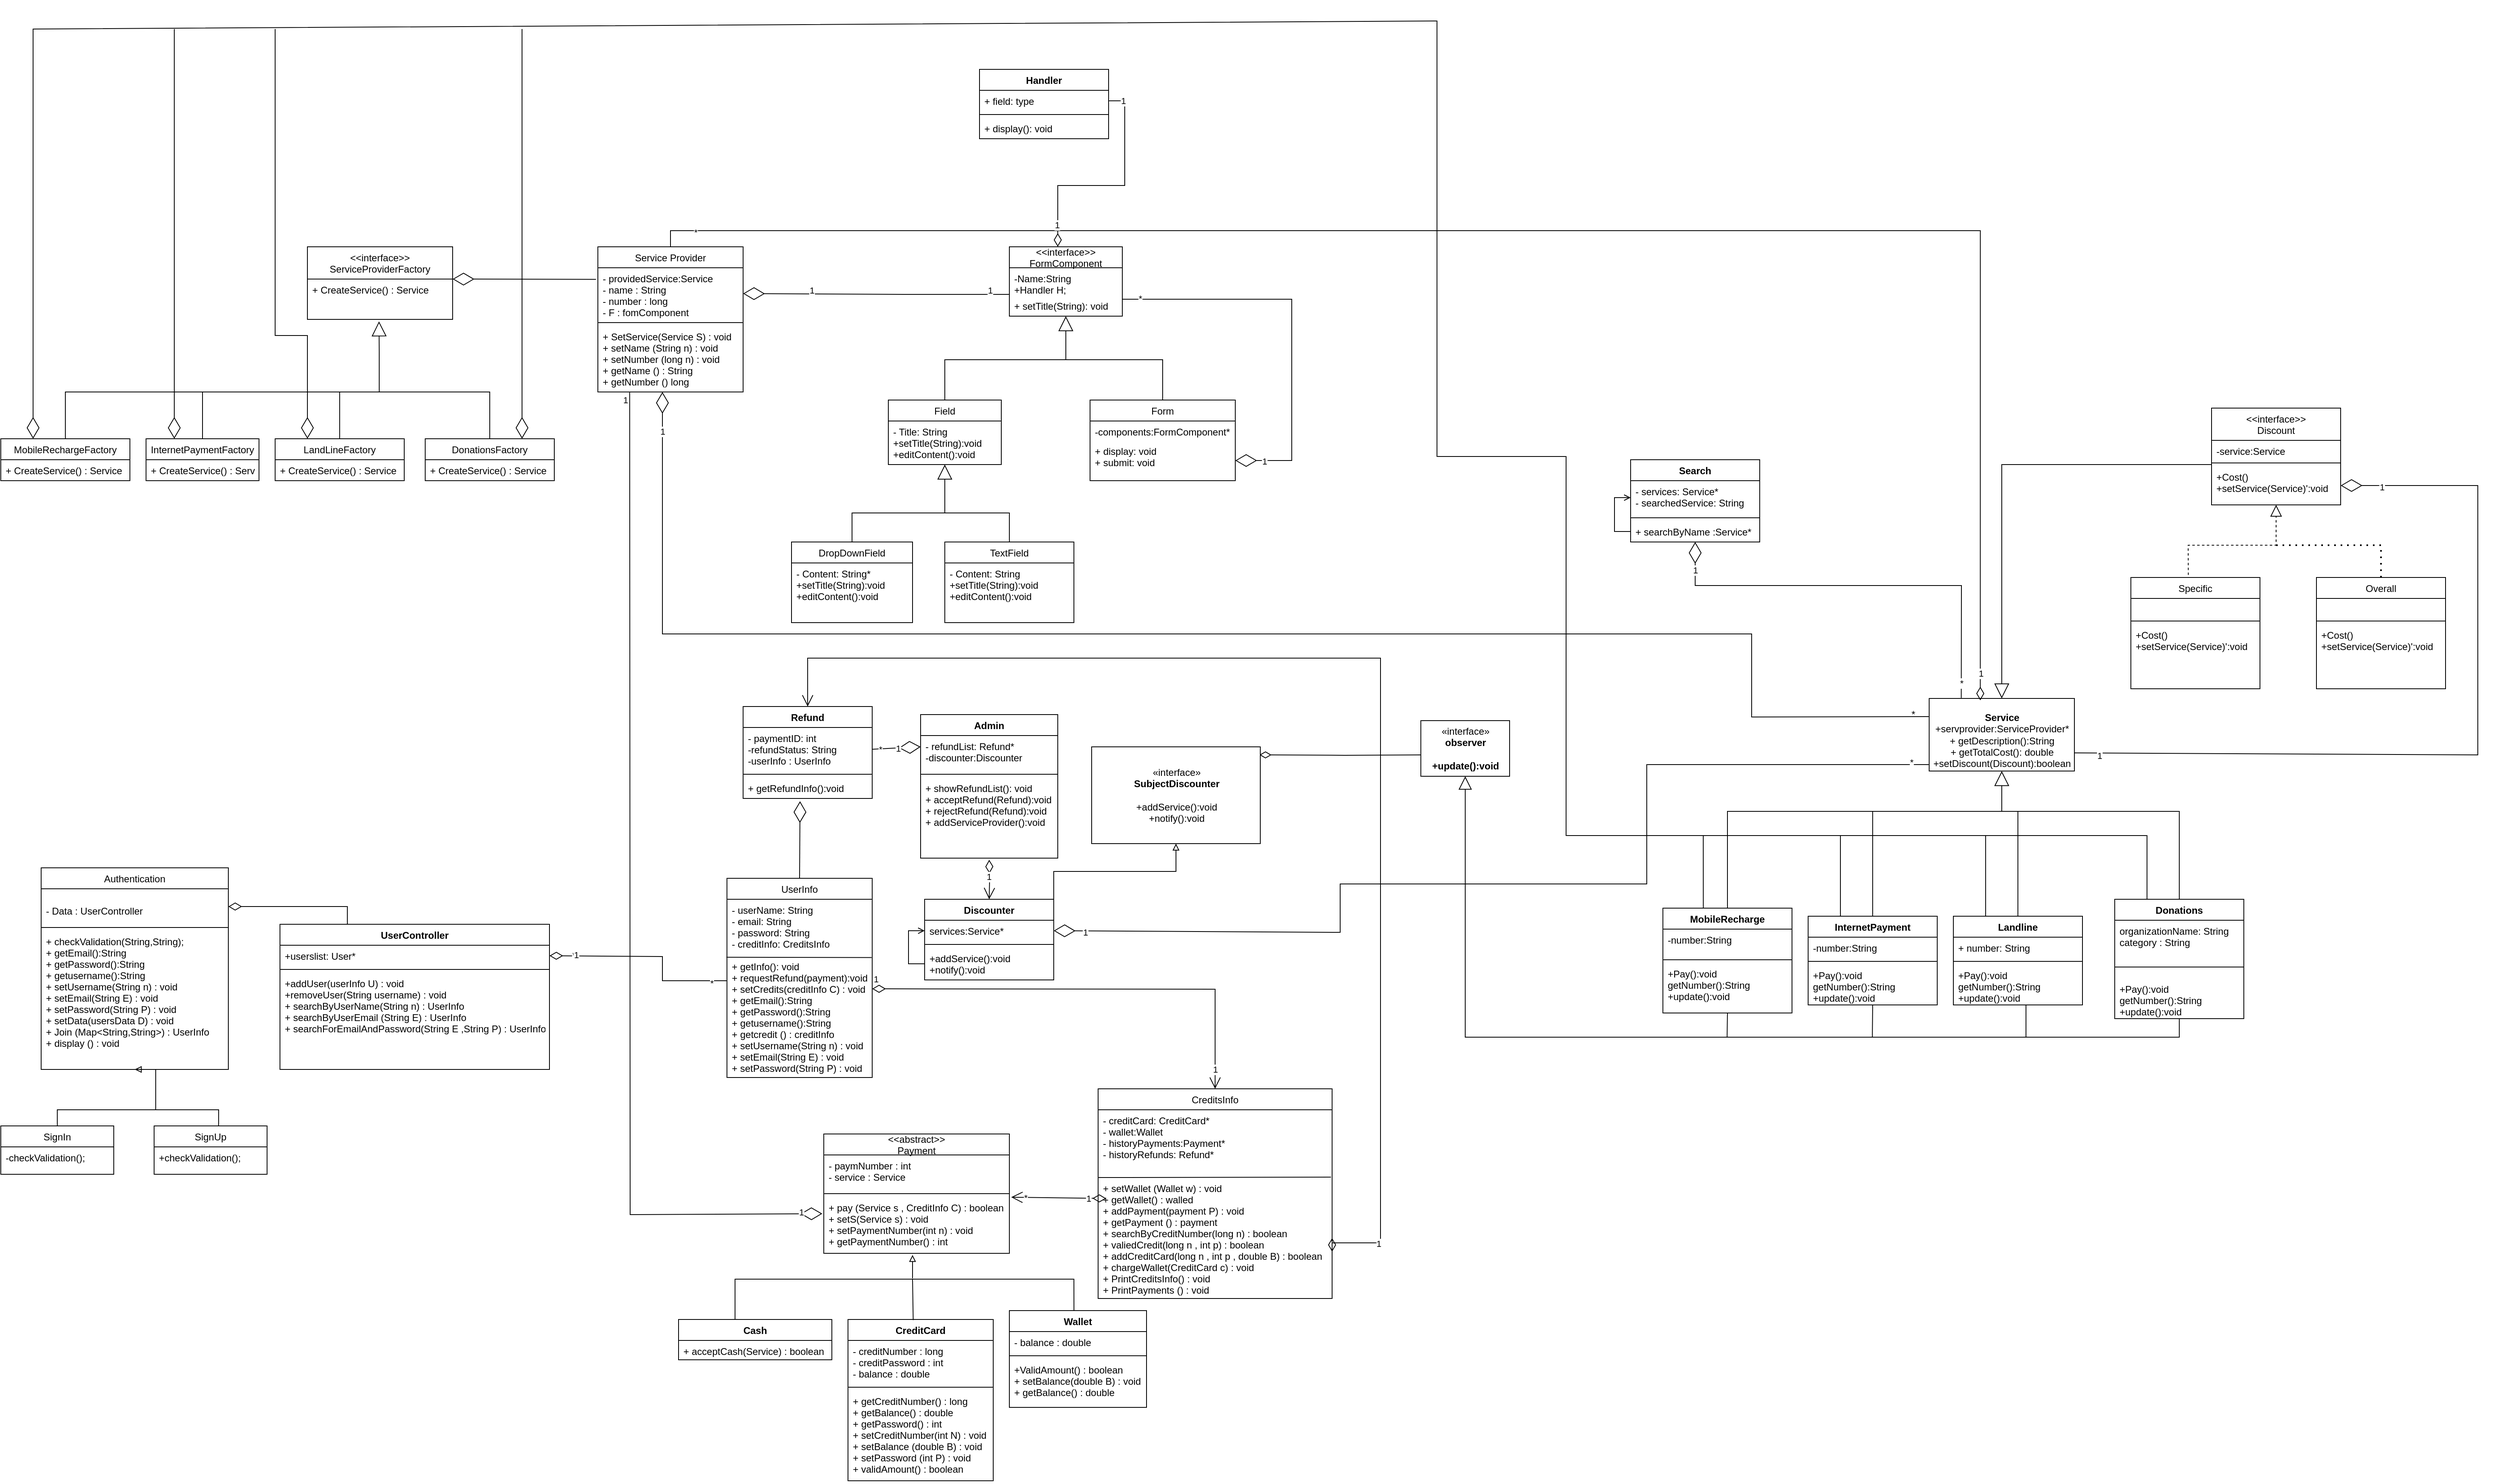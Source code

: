 <mxfile version="20.6.2" type="device"><diagram id="C5RBs43oDa-KdzZeNtuy" name="Page-1"><mxGraphModel dx="3903" dy="2011" grid="1" gridSize="10" guides="1" tooltips="1" connect="1" arrows="1" fold="1" page="1" pageScale="1" pageWidth="827" pageHeight="1169" math="0" shadow="0"><root><mxCell id="WIyWlLk6GJQsqaUBKTNV-0"/><mxCell id="WIyWlLk6GJQsqaUBKTNV-1" parent="WIyWlLk6GJQsqaUBKTNV-0"/><mxCell id="AQ-o0hNfgHhcxSdcjlhB-2" style="edgeStyle=orthogonalEdgeStyle;rounded=0;orthogonalLoop=1;jettySize=auto;html=1;entryX=0.995;entryY=0.083;entryDx=0;entryDy=0;entryPerimeter=0;endArrow=diamondThin;endFill=0;endSize=12;startSize=14;" parent="WIyWlLk6GJQsqaUBKTNV-1" target="AQ-o0hNfgHhcxSdcjlhB-0" edge="1"><mxGeometry relative="1" as="geometry"><mxPoint x="-580" y="90" as="sourcePoint"/></mxGeometry></mxCell><mxCell id="HefQ7iWoNvamnwe7MAIj-0" value="&lt;br&gt;&lt;b&gt;Service&lt;/b&gt;&lt;br&gt;+&lt;span style=&quot;text-align: left;&quot;&gt;servprovider:&lt;/span&gt;ServiceProvider&lt;span style=&quot;text-align: left;&quot;&gt;*&lt;/span&gt;&lt;br&gt;+ getDescription():String&lt;br&gt;+ getTotalCost(): double&lt;br&gt;+setDiscount(Discount):boolean&lt;br&gt;" style="html=1;" parent="WIyWlLk6GJQsqaUBKTNV-1" vertex="1"><mxGeometry x="50" y="20" width="180" height="90" as="geometry"/></mxCell><mxCell id="gguCtRgFCR32gt8CddoW-83" value="UserInfo" style="swimlane;fontStyle=0;childLayout=stackLayout;horizontal=1;startSize=26;fillColor=none;horizontalStack=0;resizeParent=1;resizeParentMax=0;resizeLast=0;collapsible=1;marginBottom=0;" parent="WIyWlLk6GJQsqaUBKTNV-1" vertex="1"><mxGeometry x="-1440" y="243" width="180" height="247" as="geometry"/></mxCell><mxCell id="gguCtRgFCR32gt8CddoW-144" value="CreditCard" style="swimlane;fontStyle=1;align=center;verticalAlign=top;childLayout=stackLayout;horizontal=1;startSize=26;horizontalStack=0;resizeParent=1;resizeParentMax=0;resizeLast=0;collapsible=1;marginBottom=0;" parent="WIyWlLk6GJQsqaUBKTNV-1" vertex="1"><mxGeometry x="-1290" y="790" width="180" height="200" as="geometry"/></mxCell><mxCell id="gguCtRgFCR32gt8CddoW-145" value="- creditNumber : long&#10;- creditPassword : int &#10;- balance : double" style="text;strokeColor=none;fillColor=none;align=left;verticalAlign=top;spacingLeft=4;spacingRight=4;overflow=hidden;rotatable=0;points=[[0,0.5],[1,0.5]];portConstraint=eastwest;" parent="gguCtRgFCR32gt8CddoW-144" vertex="1"><mxGeometry y="26" width="180" height="54" as="geometry"/></mxCell><mxCell id="gguCtRgFCR32gt8CddoW-146" value="" style="line;strokeWidth=1;fillColor=none;align=left;verticalAlign=middle;spacingTop=-1;spacingLeft=3;spacingRight=3;rotatable=0;labelPosition=right;points=[];portConstraint=eastwest;" parent="gguCtRgFCR32gt8CddoW-144" vertex="1"><mxGeometry y="80" width="180" height="8" as="geometry"/></mxCell><mxCell id="gguCtRgFCR32gt8CddoW-147" value="+ getCreditNumber() : long&#10;+ getBalance() : double &#10;+ getPassword() : int &#10;+ setCreditNumber(int N) : void&#10;+ setBalance (double B) : void&#10;+ setPassword (int P) : void&#10;+ validAmount() : boolean" style="text;strokeColor=none;fillColor=none;align=left;verticalAlign=top;spacingLeft=4;spacingRight=4;overflow=hidden;rotatable=0;points=[[0,0.5],[1,0.5]];portConstraint=eastwest;" parent="gguCtRgFCR32gt8CddoW-144" vertex="1"><mxGeometry y="88" width="180" height="112" as="geometry"/></mxCell><mxCell id="gguCtRgFCR32gt8CddoW-148" value="" style="endArrow=none;html=1;rounded=0;" parent="WIyWlLk6GJQsqaUBKTNV-1" edge="1"><mxGeometry width="50" height="50" relative="1" as="geometry"><mxPoint x="-1210" y="740" as="sourcePoint"/><mxPoint x="-1430" y="790" as="targetPoint"/><Array as="points"><mxPoint x="-1430" y="740"/></Array></mxGeometry></mxCell><mxCell id="gguCtRgFCR32gt8CddoW-149" value="Cash" style="swimlane;fontStyle=1;align=center;verticalAlign=top;childLayout=stackLayout;horizontal=1;startSize=26;horizontalStack=0;resizeParent=1;resizeParentMax=0;resizeLast=0;collapsible=1;marginBottom=0;" parent="WIyWlLk6GJQsqaUBKTNV-1" vertex="1"><mxGeometry x="-1500" y="790" width="190" height="50" as="geometry"/></mxCell><mxCell id="gguCtRgFCR32gt8CddoW-150" value="+ acceptCash(Service) : boolean" style="text;strokeColor=none;fillColor=none;align=left;verticalAlign=top;spacingLeft=4;spacingRight=4;overflow=hidden;rotatable=0;points=[[0,0.5],[1,0.5]];portConstraint=eastwest;" parent="gguCtRgFCR32gt8CddoW-149" vertex="1"><mxGeometry y="26" width="190" height="24" as="geometry"/></mxCell><mxCell id="gguCtRgFCR32gt8CddoW-153" value="" style="endArrow=none;html=1;rounded=0;entryX=0.471;entryY=-0.001;entryDx=0;entryDy=0;entryPerimeter=0;" parent="WIyWlLk6GJQsqaUBKTNV-1" target="gguCtRgFCR32gt8CddoW-154" edge="1"><mxGeometry width="50" height="50" relative="1" as="geometry"><mxPoint x="-1210" y="740" as="sourcePoint"/><mxPoint x="-960" y="734" as="targetPoint"/><Array as="points"><mxPoint x="-1010" y="740"/></Array></mxGeometry></mxCell><mxCell id="gguCtRgFCR32gt8CddoW-154" value="Wallet" style="swimlane;fontStyle=1;align=center;verticalAlign=top;childLayout=stackLayout;horizontal=1;startSize=26;horizontalStack=0;resizeParent=1;resizeParentMax=0;resizeLast=0;collapsible=1;marginBottom=0;" parent="WIyWlLk6GJQsqaUBKTNV-1" vertex="1"><mxGeometry x="-1090" y="779" width="170" height="120" as="geometry"/></mxCell><mxCell id="gguCtRgFCR32gt8CddoW-155" value="- balance : double " style="text;strokeColor=none;fillColor=none;align=left;verticalAlign=top;spacingLeft=4;spacingRight=4;overflow=hidden;rotatable=0;points=[[0,0.5],[1,0.5]];portConstraint=eastwest;" parent="gguCtRgFCR32gt8CddoW-154" vertex="1"><mxGeometry y="26" width="170" height="26" as="geometry"/></mxCell><mxCell id="gguCtRgFCR32gt8CddoW-156" value="" style="line;strokeWidth=1;fillColor=none;align=left;verticalAlign=middle;spacingTop=-1;spacingLeft=3;spacingRight=3;rotatable=0;labelPosition=right;points=[];portConstraint=eastwest;" parent="gguCtRgFCR32gt8CddoW-154" vertex="1"><mxGeometry y="52" width="170" height="8" as="geometry"/></mxCell><mxCell id="gguCtRgFCR32gt8CddoW-157" value="+ValidAmount() : boolean&#10;+ setBalance(double B) : void&#10;+ getBalance() : double" style="text;strokeColor=none;fillColor=none;align=left;verticalAlign=top;spacingLeft=4;spacingRight=4;overflow=hidden;rotatable=0;points=[[0,0.5],[1,0.5]];portConstraint=eastwest;" parent="gguCtRgFCR32gt8CddoW-154" vertex="1"><mxGeometry y="60" width="170" height="60" as="geometry"/></mxCell><mxCell id="gguCtRgFCR32gt8CddoW-158" style="edgeStyle=orthogonalEdgeStyle;rounded=0;orthogonalLoop=1;jettySize=auto;html=1;endArrow=block;endFill=0;" parent="WIyWlLk6GJQsqaUBKTNV-1" edge="1"><mxGeometry relative="1" as="geometry"><mxPoint x="-1210" y="710" as="targetPoint"/><mxPoint x="-1210.0" y="739" as="sourcePoint"/><Array as="points"><mxPoint x="-1210" y="730"/><mxPoint x="-1210" y="730"/></Array></mxGeometry></mxCell><mxCell id="gguCtRgFCR32gt8CddoW-181" value="CreditsInfo" style="swimlane;fontStyle=0;childLayout=stackLayout;horizontal=1;startSize=26;fillColor=none;horizontalStack=0;resizeParent=1;resizeParentMax=0;resizeLast=0;collapsible=1;marginBottom=0;" parent="WIyWlLk6GJQsqaUBKTNV-1" vertex="1"><mxGeometry x="-980" y="504" width="290" height="260" as="geometry"/></mxCell><mxCell id="tRcBnmoc3HyVeNY7f22I-4" value="" style="endArrow=none;html=1;rounded=0;entryX=0.995;entryY=-0.003;entryDx=0;entryDy=0;entryPerimeter=0;exitX=0;exitY=0;exitDx=0;exitDy=0;exitPerimeter=0;" parent="gguCtRgFCR32gt8CddoW-181" source="gguCtRgFCR32gt8CddoW-183" target="gguCtRgFCR32gt8CddoW-183" edge="1"><mxGeometry width="50" height="50" relative="1" as="geometry"><mxPoint x="140" as="sourcePoint"/><mxPoint x="190" y="-50" as="targetPoint"/></mxGeometry></mxCell><mxCell id="gguCtRgFCR32gt8CddoW-182" value="- creditCard: CreditCard*&#10;- wallet:Wallet&#10;- historyPayments:Payment*&#10;- historyRefunds: Refund*" style="text;strokeColor=none;fillColor=none;align=left;verticalAlign=top;spacingLeft=4;spacingRight=4;overflow=hidden;rotatable=0;points=[[0,0.5],[1,0.5]];portConstraint=eastwest;" parent="gguCtRgFCR32gt8CddoW-181" vertex="1"><mxGeometry y="26" width="290" height="84" as="geometry"/></mxCell><mxCell id="gguCtRgFCR32gt8CddoW-183" value="+ setWallet (Wallet w) : void&#10;+ getWallet() : walled&#10;+ addPayment(payment P) : void&#10;+ getPayment () : payment&#10;+ searchByCreditNumber(long n) : boolean&#10;+ valiedCredit(long n , int p) : boolean&#10;+ addCreditCard(long n , int p , double B) : boolean&#10;+ chargeWallet(CreditCard c) : void&#10;+ PrintCreditsInfo() : void&#10;+ PrintPayments () : void" style="text;strokeColor=none;fillColor=none;align=left;verticalAlign=top;spacingLeft=4;spacingRight=4;overflow=hidden;rotatable=0;points=[[0,0.5],[1,0.5]];portConstraint=eastwest;" parent="gguCtRgFCR32gt8CddoW-181" vertex="1"><mxGeometry y="110" width="290" height="150" as="geometry"/></mxCell><mxCell id="gguCtRgFCR32gt8CddoW-193" value="1" style="endArrow=open;html=1;endSize=12;startArrow=diamondThin;startSize=14;startFill=0;edgeStyle=orthogonalEdgeStyle;align=left;verticalAlign=bottom;rounded=0;entryX=0.5;entryY=0;entryDx=0;entryDy=0;" parent="WIyWlLk6GJQsqaUBKTNV-1" target="gguCtRgFCR32gt8CddoW-181" edge="1"><mxGeometry x="-1" y="3" relative="1" as="geometry"><mxPoint x="-1260" y="380" as="sourcePoint"/><mxPoint x="-1100" y="380" as="targetPoint"/></mxGeometry></mxCell><mxCell id="gguCtRgFCR32gt8CddoW-194" value="1" style="edgeLabel;html=1;align=center;verticalAlign=middle;resizable=0;points=[];" parent="gguCtRgFCR32gt8CddoW-193" vertex="1" connectable="0"><mxGeometry x="0.91" relative="1" as="geometry"><mxPoint as="offset"/></mxGeometry></mxCell><mxCell id="gguCtRgFCR32gt8CddoW-196" value="" style="endArrow=open;html=1;endSize=12;startArrow=diamondThin;startSize=14;startFill=0;align=left;verticalAlign=bottom;rounded=0;entryX=1.01;entryY=0.006;entryDx=0;entryDy=0;entryPerimeter=0;" parent="WIyWlLk6GJQsqaUBKTNV-1" target="tRcBnmoc3HyVeNY7f22I-17" edge="1"><mxGeometry x="-1" relative="1" as="geometry"><mxPoint x="-970" y="640" as="sourcePoint"/><mxPoint x="-1080" y="640" as="targetPoint"/><Array as="points"/><mxPoint as="offset"/></mxGeometry></mxCell><mxCell id="gguCtRgFCR32gt8CddoW-197" value="1" style="edgeLabel;html=1;align=center;verticalAlign=middle;resizable=0;points=[];" parent="gguCtRgFCR32gt8CddoW-196" vertex="1" connectable="0"><mxGeometry x="-0.622" relative="1" as="geometry"><mxPoint as="offset"/></mxGeometry></mxCell><mxCell id="gguCtRgFCR32gt8CddoW-198" value="*" style="edgeLabel;html=1;align=center;verticalAlign=middle;resizable=0;points=[];" parent="gguCtRgFCR32gt8CddoW-196" vertex="1" connectable="0"><mxGeometry x="0.695" relative="1" as="geometry"><mxPoint as="offset"/></mxGeometry></mxCell><mxCell id="gguCtRgFCR32gt8CddoW-217" value="Specific" style="swimlane;fontStyle=0;align=center;verticalAlign=top;childLayout=stackLayout;horizontal=1;startSize=26;horizontalStack=0;resizeParent=1;resizeLast=0;collapsible=1;marginBottom=0;rounded=0;shadow=0;strokeWidth=1;" parent="WIyWlLk6GJQsqaUBKTNV-1" vertex="1"><mxGeometry x="300" y="-130" width="160" height="138" as="geometry"><mxRectangle x="130" y="380" width="160" height="26" as="alternateBounds"/></mxGeometry></mxCell><mxCell id="gguCtRgFCR32gt8CddoW-218" value=" " style="text;align=left;verticalAlign=top;spacingLeft=4;spacingRight=4;overflow=hidden;rotatable=0;points=[[0,0.5],[1,0.5]];portConstraint=eastwest;rounded=0;shadow=0;html=0;" parent="gguCtRgFCR32gt8CddoW-217" vertex="1"><mxGeometry y="26" width="160" height="24" as="geometry"/></mxCell><mxCell id="gguCtRgFCR32gt8CddoW-219" value="" style="line;html=1;strokeWidth=1;align=left;verticalAlign=middle;spacingTop=-1;spacingLeft=3;spacingRight=3;rotatable=0;labelPosition=right;points=[];portConstraint=eastwest;" parent="gguCtRgFCR32gt8CddoW-217" vertex="1"><mxGeometry y="50" width="160" height="8" as="geometry"/></mxCell><mxCell id="gguCtRgFCR32gt8CddoW-220" value="+Cost()&#10;+setService(Service)':void" style="text;align=left;verticalAlign=top;spacingLeft=4;spacingRight=4;overflow=hidden;rotatable=0;points=[[0,0.5],[1,0.5]];portConstraint=eastwest;" parent="gguCtRgFCR32gt8CddoW-217" vertex="1"><mxGeometry y="58" width="160" height="42" as="geometry"/></mxCell><mxCell id="gguCtRgFCR32gt8CddoW-221" value="&lt;&lt;interface&gt;&gt;&#10;Discount" style="swimlane;fontStyle=0;align=center;verticalAlign=top;childLayout=stackLayout;horizontal=1;startSize=40;horizontalStack=0;resizeParent=1;resizeLast=0;collapsible=1;marginBottom=0;rounded=0;shadow=0;strokeWidth=1;" parent="WIyWlLk6GJQsqaUBKTNV-1" vertex="1"><mxGeometry x="400" y="-340" width="160" height="120" as="geometry"><mxRectangle x="130" y="380" width="160" height="26" as="alternateBounds"/></mxGeometry></mxCell><mxCell id="gguCtRgFCR32gt8CddoW-222" value="-service:Service" style="text;align=left;verticalAlign=top;spacingLeft=4;spacingRight=4;overflow=hidden;rotatable=0;points=[[0,0.5],[1,0.5]];portConstraint=eastwest;rounded=0;shadow=0;html=0;" parent="gguCtRgFCR32gt8CddoW-221" vertex="1"><mxGeometry y="40" width="160" height="24" as="geometry"/></mxCell><mxCell id="gguCtRgFCR32gt8CddoW-223" value="" style="line;html=1;strokeWidth=1;align=left;verticalAlign=middle;spacingTop=-1;spacingLeft=3;spacingRight=3;rotatable=0;labelPosition=right;points=[];portConstraint=eastwest;" parent="gguCtRgFCR32gt8CddoW-221" vertex="1"><mxGeometry y="64" width="160" height="8" as="geometry"/></mxCell><mxCell id="gguCtRgFCR32gt8CddoW-224" value="+Cost()&#10;+setService(Service)':void" style="text;align=left;verticalAlign=top;spacingLeft=4;spacingRight=4;overflow=hidden;rotatable=0;points=[[0,0.5],[1,0.5]];portConstraint=eastwest;" parent="gguCtRgFCR32gt8CddoW-221" vertex="1"><mxGeometry y="72" width="160" height="48" as="geometry"/></mxCell><mxCell id="gguCtRgFCR32gt8CddoW-225" value="Overall" style="swimlane;fontStyle=0;align=center;verticalAlign=top;childLayout=stackLayout;horizontal=1;startSize=26;horizontalStack=0;resizeParent=1;resizeLast=0;collapsible=1;marginBottom=0;rounded=0;shadow=0;strokeWidth=1;" parent="WIyWlLk6GJQsqaUBKTNV-1" vertex="1"><mxGeometry x="530" y="-130" width="160" height="138" as="geometry"><mxRectangle x="130" y="380" width="160" height="26" as="alternateBounds"/></mxGeometry></mxCell><mxCell id="gguCtRgFCR32gt8CddoW-226" value=" " style="text;align=left;verticalAlign=top;spacingLeft=4;spacingRight=4;overflow=hidden;rotatable=0;points=[[0,0.5],[1,0.5]];portConstraint=eastwest;rounded=0;shadow=0;html=0;" parent="gguCtRgFCR32gt8CddoW-225" vertex="1"><mxGeometry y="26" width="160" height="24" as="geometry"/></mxCell><mxCell id="gguCtRgFCR32gt8CddoW-227" value="" style="line;html=1;strokeWidth=1;align=left;verticalAlign=middle;spacingTop=-1;spacingLeft=3;spacingRight=3;rotatable=0;labelPosition=right;points=[];portConstraint=eastwest;" parent="gguCtRgFCR32gt8CddoW-225" vertex="1"><mxGeometry y="50" width="160" height="8" as="geometry"/></mxCell><mxCell id="gguCtRgFCR32gt8CddoW-228" value="+Cost()&#10;+setService(Service)':void" style="text;align=left;verticalAlign=top;spacingLeft=4;spacingRight=4;overflow=hidden;rotatable=0;points=[[0,0.5],[1,0.5]];portConstraint=eastwest;" parent="gguCtRgFCR32gt8CddoW-225" vertex="1"><mxGeometry y="58" width="160" height="42" as="geometry"/></mxCell><mxCell id="gguCtRgFCR32gt8CddoW-229" value="" style="endArrow=block;dashed=1;endFill=0;endSize=12;html=1;rounded=0;entryX=0.5;entryY=1;entryDx=0;entryDy=0;exitX=0.445;exitY=-0.023;exitDx=0;exitDy=0;exitPerimeter=0;" parent="WIyWlLk6GJQsqaUBKTNV-1" source="gguCtRgFCR32gt8CddoW-217" target="gguCtRgFCR32gt8CddoW-221" edge="1"><mxGeometry width="160" relative="1" as="geometry"><mxPoint x="340" y="-160" as="sourcePoint"/><mxPoint x="500" y="-160" as="targetPoint"/><Array as="points"><mxPoint x="371" y="-170"/><mxPoint x="480" y="-170"/></Array></mxGeometry></mxCell><mxCell id="gguCtRgFCR32gt8CddoW-230" value="" style="endArrow=none;dashed=1;html=1;dashPattern=1 3;strokeWidth=2;rounded=0;exitX=0.5;exitY=0;exitDx=0;exitDy=0;" parent="WIyWlLk6GJQsqaUBKTNV-1" source="gguCtRgFCR32gt8CddoW-225" edge="1"><mxGeometry width="50" height="50" relative="1" as="geometry"><mxPoint x="590" y="-170" as="sourcePoint"/><mxPoint x="480" y="-170" as="targetPoint"/><Array as="points"><mxPoint x="610" y="-170"/></Array></mxGeometry></mxCell><mxCell id="gguCtRgFCR32gt8CddoW-231" value="" style="endArrow=block;endSize=16;endFill=0;html=1;rounded=0;entryX=0.5;entryY=0;entryDx=0;entryDy=0;" parent="WIyWlLk6GJQsqaUBKTNV-1" target="HefQ7iWoNvamnwe7MAIj-0" edge="1"><mxGeometry width="160" relative="1" as="geometry"><mxPoint x="400" y="-270" as="sourcePoint"/><mxPoint x="170" y="-100" as="targetPoint"/><Array as="points"><mxPoint x="140" y="-270"/></Array></mxGeometry></mxCell><mxCell id="gguCtRgFCR32gt8CddoW-232" value="" style="endArrow=diamondThin;endFill=0;endSize=24;html=1;rounded=0;entryX=1;entryY=0.5;entryDx=0;entryDy=0;exitX=1;exitY=0.75;exitDx=0;exitDy=0;" parent="WIyWlLk6GJQsqaUBKTNV-1" source="HefQ7iWoNvamnwe7MAIj-0" target="gguCtRgFCR32gt8CddoW-224" edge="1"><mxGeometry width="160" relative="1" as="geometry"><mxPoint x="600" y="-290" as="sourcePoint"/><mxPoint x="760" y="-290" as="targetPoint"/><Array as="points"><mxPoint x="730" y="90"/><mxPoint x="730" y="-244"/></Array></mxGeometry></mxCell><mxCell id="gguCtRgFCR32gt8CddoW-233" value="1" style="edgeLabel;html=1;align=center;verticalAlign=middle;resizable=0;points=[];" parent="gguCtRgFCR32gt8CddoW-232" vertex="1" connectable="0"><mxGeometry x="-0.938" y="-3" relative="1" as="geometry"><mxPoint as="offset"/></mxGeometry></mxCell><mxCell id="gguCtRgFCR32gt8CddoW-234" value="1" style="edgeLabel;html=1;align=center;verticalAlign=middle;resizable=0;points=[];" parent="gguCtRgFCR32gt8CddoW-232" vertex="1" connectable="0"><mxGeometry x="0.899" y="2" relative="1" as="geometry"><mxPoint as="offset"/></mxGeometry></mxCell><mxCell id="gguCtRgFCR32gt8CddoW-235" value="Search" style="swimlane;fontStyle=1;align=center;verticalAlign=top;childLayout=stackLayout;horizontal=1;startSize=26;horizontalStack=0;resizeParent=1;resizeParentMax=0;resizeLast=0;collapsible=1;marginBottom=0;" parent="WIyWlLk6GJQsqaUBKTNV-1" vertex="1"><mxGeometry x="-320" y="-276" width="160" height="102" as="geometry"/></mxCell><mxCell id="gguCtRgFCR32gt8CddoW-236" value="- services: Service*&#10;- searchedService: String" style="text;strokeColor=none;fillColor=none;align=left;verticalAlign=top;spacingLeft=4;spacingRight=4;overflow=hidden;rotatable=0;points=[[0,0.5],[1,0.5]];portConstraint=eastwest;" parent="gguCtRgFCR32gt8CddoW-235" vertex="1"><mxGeometry y="26" width="160" height="42" as="geometry"/></mxCell><mxCell id="gguCtRgFCR32gt8CddoW-237" value="" style="line;strokeWidth=1;fillColor=none;align=left;verticalAlign=middle;spacingTop=-1;spacingLeft=3;spacingRight=3;rotatable=0;labelPosition=right;points=[];portConstraint=eastwest;" parent="gguCtRgFCR32gt8CddoW-235" vertex="1"><mxGeometry y="68" width="160" height="8" as="geometry"/></mxCell><mxCell id="6RtjnAThD4UF2IL7-Zdi-1" style="edgeStyle=orthogonalEdgeStyle;rounded=0;orthogonalLoop=1;jettySize=auto;html=1;entryX=0;entryY=0.5;entryDx=0;entryDy=0;endArrow=open;endFill=0;" parent="gguCtRgFCR32gt8CddoW-235" source="gguCtRgFCR32gt8CddoW-238" target="gguCtRgFCR32gt8CddoW-236" edge="1"><mxGeometry relative="1" as="geometry"/></mxCell><mxCell id="gguCtRgFCR32gt8CddoW-238" value="+ searchByName :Service*" style="text;strokeColor=none;fillColor=none;align=left;verticalAlign=top;spacingLeft=4;spacingRight=4;overflow=hidden;rotatable=0;points=[[0,0.5],[1,0.5]];portConstraint=eastwest;" parent="gguCtRgFCR32gt8CddoW-235" vertex="1"><mxGeometry y="76" width="160" height="26" as="geometry"/></mxCell><mxCell id="gguCtRgFCR32gt8CddoW-240" value="" style="endArrow=diamondThin;endFill=0;endSize=24;html=1;rounded=0;exitX=0.221;exitY=-0.007;exitDx=0;exitDy=0;exitPerimeter=0;" parent="WIyWlLk6GJQsqaUBKTNV-1" source="HefQ7iWoNvamnwe7MAIj-0" target="gguCtRgFCR32gt8CddoW-238" edge="1"><mxGeometry width="160" relative="1" as="geometry"><mxPoint x="-200" y="-80" as="sourcePoint"/><mxPoint x="-40" y="-80" as="targetPoint"/><Array as="points"><mxPoint x="90" y="-120"/><mxPoint x="-240" y="-120"/></Array></mxGeometry></mxCell><mxCell id="gguCtRgFCR32gt8CddoW-241" value="1" style="edgeLabel;html=1;align=center;verticalAlign=middle;resizable=0;points=[];" parent="gguCtRgFCR32gt8CddoW-240" vertex="1" connectable="0"><mxGeometry x="0.867" relative="1" as="geometry"><mxPoint as="offset"/></mxGeometry></mxCell><mxCell id="gguCtRgFCR32gt8CddoW-242" value="*" style="edgeLabel;html=1;align=center;verticalAlign=middle;resizable=0;points=[];" parent="gguCtRgFCR32gt8CddoW-240" vertex="1" connectable="0"><mxGeometry x="-0.929" relative="1" as="geometry"><mxPoint as="offset"/></mxGeometry></mxCell><mxCell id="gguCtRgFCR32gt8CddoW-244" value="" style="endArrow=diamondThin;endFill=0;endSize=24;html=1;rounded=0;exitX=0.219;exitY=1.008;exitDx=0;exitDy=0;exitPerimeter=0;entryX=-0.008;entryY=0.298;entryDx=0;entryDy=0;entryPerimeter=0;" parent="WIyWlLk6GJQsqaUBKTNV-1" source="7OQhZvcJG2Yff7YvxG0x-16" target="tRcBnmoc3HyVeNY7f22I-17" edge="1"><mxGeometry width="160" relative="1" as="geometry"><mxPoint x="-280" y="-20" as="sourcePoint"/><mxPoint x="-1390" y="660" as="targetPoint"/><Array as="points"><mxPoint x="-1560" y="660"/></Array></mxGeometry></mxCell><mxCell id="gguCtRgFCR32gt8CddoW-246" value="1" style="edgeLabel;html=1;align=center;verticalAlign=middle;resizable=0;points=[];" parent="gguCtRgFCR32gt8CddoW-244" vertex="1" connectable="0"><mxGeometry x="0.959" y="2" relative="1" as="geometry"><mxPoint as="offset"/></mxGeometry></mxCell><mxCell id="gguCtRgFCR32gt8CddoW-247" value="1" style="edgeLabel;html=1;align=center;verticalAlign=middle;resizable=0;points=[];" parent="gguCtRgFCR32gt8CddoW-244" vertex="1" connectable="0"><mxGeometry x="-0.983" y="-3" relative="1" as="geometry"><mxPoint x="-3" y="-1" as="offset"/></mxGeometry></mxCell><mxCell id="gguCtRgFCR32gt8CddoW-248" value="Refund" style="swimlane;fontStyle=1;align=center;verticalAlign=top;childLayout=stackLayout;horizontal=1;startSize=26;horizontalStack=0;resizeParent=1;resizeParentMax=0;resizeLast=0;collapsible=1;marginBottom=0;" parent="WIyWlLk6GJQsqaUBKTNV-1" vertex="1"><mxGeometry x="-1420" y="30" width="160" height="114" as="geometry"/></mxCell><mxCell id="gguCtRgFCR32gt8CddoW-249" value="- paymentID: int&#10;-refundStatus: String&#10;-userInfo : UserInfo" style="text;strokeColor=none;fillColor=none;align=left;verticalAlign=top;spacingLeft=4;spacingRight=4;overflow=hidden;rotatable=0;points=[[0,0.5],[1,0.5]];portConstraint=eastwest;" parent="gguCtRgFCR32gt8CddoW-248" vertex="1"><mxGeometry y="26" width="160" height="54" as="geometry"/></mxCell><mxCell id="gguCtRgFCR32gt8CddoW-250" value="" style="line;strokeWidth=1;fillColor=none;align=left;verticalAlign=middle;spacingTop=-1;spacingLeft=3;spacingRight=3;rotatable=0;labelPosition=right;points=[];portConstraint=eastwest;" parent="gguCtRgFCR32gt8CddoW-248" vertex="1"><mxGeometry y="80" width="160" height="8" as="geometry"/></mxCell><mxCell id="gguCtRgFCR32gt8CddoW-251" value="+ getRefundInfo():void" style="text;strokeColor=none;fillColor=none;align=left;verticalAlign=top;spacingLeft=4;spacingRight=4;overflow=hidden;rotatable=0;points=[[0,0.5],[1,0.5]];portConstraint=eastwest;" parent="gguCtRgFCR32gt8CddoW-248" vertex="1"><mxGeometry y="88" width="160" height="26" as="geometry"/></mxCell><mxCell id="gguCtRgFCR32gt8CddoW-252" value="" style="endArrow=diamondThin;endFill=0;endSize=24;html=1;rounded=0;entryX=0.441;entryY=1.131;entryDx=0;entryDy=0;exitX=0.5;exitY=0;exitDx=0;exitDy=0;entryPerimeter=0;" parent="WIyWlLk6GJQsqaUBKTNV-1" source="gguCtRgFCR32gt8CddoW-83" target="gguCtRgFCR32gt8CddoW-251" edge="1"><mxGeometry width="160" relative="1" as="geometry"><mxPoint x="-1360" y="180" as="sourcePoint"/><mxPoint x="-1200" y="180" as="targetPoint"/></mxGeometry></mxCell><mxCell id="sc6JSDxLD0veuhEdPOMX-0" value="Admin" style="swimlane;fontStyle=1;align=center;verticalAlign=top;childLayout=stackLayout;horizontal=1;startSize=26;horizontalStack=0;resizeParent=1;resizeParentMax=0;resizeLast=0;collapsible=1;marginBottom=0;" parent="WIyWlLk6GJQsqaUBKTNV-1" vertex="1"><mxGeometry x="-1200" y="40" width="170" height="178" as="geometry"/></mxCell><mxCell id="sc6JSDxLD0veuhEdPOMX-1" value="- refundList: Refund*&#10;-discounter:Discounter" style="text;strokeColor=none;fillColor=none;align=left;verticalAlign=top;spacingLeft=4;spacingRight=4;overflow=hidden;rotatable=0;points=[[0,0.5],[1,0.5]];portConstraint=eastwest;" parent="sc6JSDxLD0veuhEdPOMX-0" vertex="1"><mxGeometry y="26" width="170" height="44" as="geometry"/></mxCell><mxCell id="sc6JSDxLD0veuhEdPOMX-2" value="" style="line;strokeWidth=1;fillColor=none;align=left;verticalAlign=middle;spacingTop=-1;spacingLeft=3;spacingRight=3;rotatable=0;labelPosition=right;points=[];portConstraint=eastwest;" parent="sc6JSDxLD0veuhEdPOMX-0" vertex="1"><mxGeometry y="70" width="170" height="8" as="geometry"/></mxCell><mxCell id="sc6JSDxLD0veuhEdPOMX-3" value="+ showRefundList(): void&#10;+ acceptRefund(Refund):void&#10;+ rejectRefund(Refund):void&#10;+ addServiceProvider():void&#10;" style="text;strokeColor=none;fillColor=none;align=left;verticalAlign=top;spacingLeft=4;spacingRight=4;overflow=hidden;rotatable=0;points=[[0,0.5],[1,0.5]];portConstraint=eastwest;" parent="sc6JSDxLD0veuhEdPOMX-0" vertex="1"><mxGeometry y="78" width="170" height="100" as="geometry"/></mxCell><mxCell id="sc6JSDxLD0veuhEdPOMX-4" value="" style="endArrow=diamondThin;endFill=0;endSize=24;html=1;rounded=0;exitX=1;exitY=0.5;exitDx=0;exitDy=0;" parent="WIyWlLk6GJQsqaUBKTNV-1" source="gguCtRgFCR32gt8CddoW-249" edge="1"><mxGeometry width="160" relative="1" as="geometry"><mxPoint x="-1250" y="80" as="sourcePoint"/><mxPoint x="-1200" y="80" as="targetPoint"/></mxGeometry></mxCell><mxCell id="sc6JSDxLD0veuhEdPOMX-6" value="*" style="edgeLabel;html=1;align=center;verticalAlign=middle;resizable=0;points=[];" parent="sc6JSDxLD0veuhEdPOMX-4" vertex="1" connectable="0"><mxGeometry x="-0.661" relative="1" as="geometry"><mxPoint as="offset"/></mxGeometry></mxCell><mxCell id="sc6JSDxLD0veuhEdPOMX-7" value="1" style="edgeLabel;html=1;align=center;verticalAlign=middle;resizable=0;points=[];" parent="sc6JSDxLD0veuhEdPOMX-4" vertex="1" connectable="0"><mxGeometry x="0.041" relative="1" as="geometry"><mxPoint as="offset"/></mxGeometry></mxCell><mxCell id="AQ-o0hNfgHhcxSdcjlhB-8" style="edgeStyle=orthogonalEdgeStyle;rounded=0;orthogonalLoop=1;jettySize=auto;html=1;exitX=0.5;exitY=0;exitDx=0;exitDy=0;entryX=0.352;entryY=0.026;entryDx=0;entryDy=0;entryPerimeter=0;endArrow=diamondThin;endFill=0;startSize=14;endSize=14;" parent="WIyWlLk6GJQsqaUBKTNV-1" source="7OQhZvcJG2Yff7YvxG0x-13" target="HefQ7iWoNvamnwe7MAIj-0" edge="1"><mxGeometry relative="1" as="geometry"/></mxCell><mxCell id="ZYgzQsxyjNUU0A74XYyW-32" value="1" style="edgeLabel;html=1;align=center;verticalAlign=middle;resizable=0;points=[];" parent="AQ-o0hNfgHhcxSdcjlhB-8" vertex="1" connectable="0"><mxGeometry x="0.97" relative="1" as="geometry"><mxPoint as="offset"/></mxGeometry></mxCell><mxCell id="ZYgzQsxyjNUU0A74XYyW-33" value="*" style="edgeLabel;html=1;align=center;verticalAlign=middle;resizable=0;points=[];" parent="AQ-o0hNfgHhcxSdcjlhB-8" vertex="1" connectable="0"><mxGeometry x="-0.954" y="-2" relative="1" as="geometry"><mxPoint as="offset"/></mxGeometry></mxCell><mxCell id="7OQhZvcJG2Yff7YvxG0x-13" value="Service Provider" style="swimlane;fontStyle=0;childLayout=stackLayout;horizontal=1;startSize=26;fillColor=none;horizontalStack=0;resizeParent=1;resizeParentMax=0;resizeLast=0;collapsible=1;marginBottom=0;" parent="WIyWlLk6GJQsqaUBKTNV-1" vertex="1"><mxGeometry x="-1600" y="-540" width="180" height="180" as="geometry"/></mxCell><mxCell id="7OQhZvcJG2Yff7YvxG0x-14" value="- providedService:Service&#10;- name : String&#10;- number : long&#10;- F : fomComponent" style="text;strokeColor=none;fillColor=none;align=left;verticalAlign=top;spacingLeft=4;spacingRight=4;overflow=hidden;rotatable=0;points=[[0,0.5],[1,0.5]];portConstraint=eastwest;" parent="7OQhZvcJG2Yff7YvxG0x-13" vertex="1"><mxGeometry y="26" width="180" height="64" as="geometry"/></mxCell><mxCell id="tRcBnmoc3HyVeNY7f22I-28" value="" style="line;strokeWidth=1;fillColor=none;align=left;verticalAlign=middle;spacingTop=-1;spacingLeft=3;spacingRight=3;rotatable=0;labelPosition=right;points=[];portConstraint=eastwest;strokeColor=inherit;" parent="7OQhZvcJG2Yff7YvxG0x-13" vertex="1"><mxGeometry y="90" width="180" height="8" as="geometry"/></mxCell><mxCell id="7OQhZvcJG2Yff7YvxG0x-16" value="+ SetService(Service S) : void&#10;+ setName (String n) : void&#10;+ setNumber (long n) : void&#10;+ getName () : String&#10;+ getNumber () long" style="text;strokeColor=none;fillColor=none;align=left;verticalAlign=top;spacingLeft=4;spacingRight=4;overflow=hidden;rotatable=0;points=[[0,0.5],[1,0.5]];portConstraint=eastwest;" parent="7OQhZvcJG2Yff7YvxG0x-13" vertex="1"><mxGeometry y="98" width="180" height="82" as="geometry"/></mxCell><mxCell id="7OQhZvcJG2Yff7YvxG0x-17" value="&lt;&lt;interface&gt;&gt;&#10;FormComponent" style="swimlane;fontStyle=0;childLayout=stackLayout;horizontal=1;startSize=26;fillColor=none;horizontalStack=0;resizeParent=1;resizeParentMax=0;resizeLast=0;collapsible=1;marginBottom=0;" parent="WIyWlLk6GJQsqaUBKTNV-1" vertex="1"><mxGeometry x="-1090" y="-540" width="140" height="86" as="geometry"/></mxCell><mxCell id="7OQhZvcJG2Yff7YvxG0x-18" value="-Name:String&#10;+Handler H;" style="text;strokeColor=none;fillColor=none;align=left;verticalAlign=top;spacingLeft=4;spacingRight=4;overflow=hidden;rotatable=0;points=[[0,0.5],[1,0.5]];portConstraint=eastwest;" parent="7OQhZvcJG2Yff7YvxG0x-17" vertex="1"><mxGeometry y="26" width="140" height="34" as="geometry"/></mxCell><mxCell id="7OQhZvcJG2Yff7YvxG0x-20" value="+ setTitle(String): void" style="text;strokeColor=none;fillColor=none;align=left;verticalAlign=top;spacingLeft=4;spacingRight=4;overflow=hidden;rotatable=0;points=[[0,0.5],[1,0.5]];portConstraint=eastwest;" parent="7OQhZvcJG2Yff7YvxG0x-17" vertex="1"><mxGeometry y="60" width="140" height="26" as="geometry"/></mxCell><mxCell id="7OQhZvcJG2Yff7YvxG0x-21" value="Form" style="swimlane;fontStyle=0;childLayout=stackLayout;horizontal=1;startSize=26;fillColor=none;horizontalStack=0;resizeParent=1;resizeParentMax=0;resizeLast=0;collapsible=1;marginBottom=0;" parent="WIyWlLk6GJQsqaUBKTNV-1" vertex="1"><mxGeometry x="-990" y="-350" width="180" height="100" as="geometry"><mxRectangle x="-930" y="-278" width="70" height="30" as="alternateBounds"/></mxGeometry></mxCell><mxCell id="7OQhZvcJG2Yff7YvxG0x-22" value="-components:FormComponent*" style="text;strokeColor=none;fillColor=none;align=left;verticalAlign=top;spacingLeft=4;spacingRight=4;overflow=hidden;rotatable=0;points=[[0,0.5],[1,0.5]];portConstraint=eastwest;" parent="7OQhZvcJG2Yff7YvxG0x-21" vertex="1"><mxGeometry y="26" width="180" height="24" as="geometry"/></mxCell><mxCell id="7OQhZvcJG2Yff7YvxG0x-23" value="+ display: void&#10;+ submit: void" style="text;strokeColor=none;fillColor=none;align=left;verticalAlign=top;spacingLeft=4;spacingRight=4;overflow=hidden;rotatable=0;points=[[0,0.5],[1,0.5]];portConstraint=eastwest;" parent="7OQhZvcJG2Yff7YvxG0x-21" vertex="1"><mxGeometry y="50" width="180" height="50" as="geometry"/></mxCell><mxCell id="7OQhZvcJG2Yff7YvxG0x-30" value="Field" style="swimlane;fontStyle=0;childLayout=stackLayout;horizontal=1;startSize=26;fillColor=none;horizontalStack=0;resizeParent=1;resizeParentMax=0;resizeLast=0;collapsible=1;marginBottom=0;" parent="WIyWlLk6GJQsqaUBKTNV-1" vertex="1"><mxGeometry x="-1240" y="-350" width="140" height="80" as="geometry"><mxRectangle x="-930" y="-278" width="70" height="30" as="alternateBounds"/></mxGeometry></mxCell><mxCell id="7OQhZvcJG2Yff7YvxG0x-31" value="- Title: String&#10;+setTitle(String):void&#10;+editContent():void" style="text;strokeColor=none;fillColor=none;align=left;verticalAlign=top;spacingLeft=4;spacingRight=4;overflow=hidden;rotatable=0;points=[[0,0.5],[1,0.5]];portConstraint=eastwest;" parent="7OQhZvcJG2Yff7YvxG0x-30" vertex="1"><mxGeometry y="26" width="140" height="54" as="geometry"/></mxCell><mxCell id="7OQhZvcJG2Yff7YvxG0x-34" value="DropDownField" style="swimlane;fontStyle=0;childLayout=stackLayout;horizontal=1;startSize=26;fillColor=none;horizontalStack=0;resizeParent=1;resizeParentMax=0;resizeLast=0;collapsible=1;marginBottom=0;" parent="WIyWlLk6GJQsqaUBKTNV-1" vertex="1"><mxGeometry x="-1360" y="-174" width="150" height="100" as="geometry"><mxRectangle x="-930" y="-278" width="70" height="30" as="alternateBounds"/></mxGeometry></mxCell><mxCell id="7OQhZvcJG2Yff7YvxG0x-35" value="- Content: String*&#10;+setTitle(String):void&#10;+editContent():void" style="text;strokeColor=none;fillColor=none;align=left;verticalAlign=top;spacingLeft=4;spacingRight=4;overflow=hidden;rotatable=0;points=[[0,0.5],[1,0.5]];portConstraint=eastwest;" parent="7OQhZvcJG2Yff7YvxG0x-34" vertex="1"><mxGeometry y="26" width="150" height="74" as="geometry"/></mxCell><mxCell id="7OQhZvcJG2Yff7YvxG0x-38" value="" style="endArrow=block;endSize=16;endFill=0;html=1;rounded=0;exitX=0.5;exitY=0;exitDx=0;exitDy=0;entryX=0.5;entryY=1;entryDx=0;entryDy=0;" parent="WIyWlLk6GJQsqaUBKTNV-1" source="7OQhZvcJG2Yff7YvxG0x-21" target="7OQhZvcJG2Yff7YvxG0x-17" edge="1"><mxGeometry width="160" relative="1" as="geometry"><mxPoint x="-1210" y="-340" as="sourcePoint"/><mxPoint x="-1040" y="-400" as="targetPoint"/><Array as="points"><mxPoint x="-900" y="-400"/><mxPoint x="-1020" y="-400"/></Array></mxGeometry></mxCell><mxCell id="7OQhZvcJG2Yff7YvxG0x-39" value="" style="endArrow=none;html=1;rounded=0;exitX=0.5;exitY=0;exitDx=0;exitDy=0;" parent="WIyWlLk6GJQsqaUBKTNV-1" source="7OQhZvcJG2Yff7YvxG0x-30" edge="1"><mxGeometry width="50" height="50" relative="1" as="geometry"><mxPoint x="-1300" y="-350" as="sourcePoint"/><mxPoint x="-1020" y="-400" as="targetPoint"/><Array as="points"><mxPoint x="-1170" y="-400"/></Array></mxGeometry></mxCell><mxCell id="7OQhZvcJG2Yff7YvxG0x-40" value="TextField" style="swimlane;fontStyle=0;childLayout=stackLayout;horizontal=1;startSize=26;fillColor=none;horizontalStack=0;resizeParent=1;resizeParentMax=0;resizeLast=0;collapsible=1;marginBottom=0;" parent="WIyWlLk6GJQsqaUBKTNV-1" vertex="1"><mxGeometry x="-1170" y="-174" width="160" height="100" as="geometry"><mxRectangle x="-930" y="-278" width="70" height="30" as="alternateBounds"/></mxGeometry></mxCell><mxCell id="7OQhZvcJG2Yff7YvxG0x-41" value="- Content: String&#10;+setTitle(String):void&#10;+editContent():void" style="text;strokeColor=none;fillColor=none;align=left;verticalAlign=top;spacingLeft=4;spacingRight=4;overflow=hidden;rotatable=0;points=[[0,0.5],[1,0.5]];portConstraint=eastwest;" parent="7OQhZvcJG2Yff7YvxG0x-40" vertex="1"><mxGeometry y="26" width="160" height="74" as="geometry"/></mxCell><mxCell id="7OQhZvcJG2Yff7YvxG0x-44" value="" style="endArrow=block;endSize=16;endFill=0;html=1;rounded=0;exitX=0.5;exitY=0;exitDx=0;exitDy=0;entryX=0.5;entryY=1;entryDx=0;entryDy=0;" parent="WIyWlLk6GJQsqaUBKTNV-1" source="7OQhZvcJG2Yff7YvxG0x-40" target="7OQhZvcJG2Yff7YvxG0x-30" edge="1"><mxGeometry width="160" relative="1" as="geometry"><mxPoint x="-1440" y="-240" as="sourcePoint"/><mxPoint x="-1340" y="-300" as="targetPoint"/><Array as="points"><mxPoint x="-1090" y="-210"/><mxPoint x="-1170" y="-210"/></Array></mxGeometry></mxCell><mxCell id="7OQhZvcJG2Yff7YvxG0x-45" value="" style="endArrow=none;html=1;rounded=0;exitX=0.5;exitY=0;exitDx=0;exitDy=0;" parent="WIyWlLk6GJQsqaUBKTNV-1" source="7OQhZvcJG2Yff7YvxG0x-34" edge="1"><mxGeometry width="50" height="50" relative="1" as="geometry"><mxPoint x="-1470" y="-220" as="sourcePoint"/><mxPoint x="-1170" y="-210" as="targetPoint"/><Array as="points"><mxPoint x="-1285" y="-210"/></Array></mxGeometry></mxCell><mxCell id="7OQhZvcJG2Yff7YvxG0x-46" value="" style="endArrow=diamondThin;endFill=0;endSize=24;html=1;rounded=0;exitX=1;exitY=0.5;exitDx=0;exitDy=0;entryX=1;entryY=0.5;entryDx=0;entryDy=0;" parent="WIyWlLk6GJQsqaUBKTNV-1" target="7OQhZvcJG2Yff7YvxG0x-23" edge="1"><mxGeometry width="160" relative="1" as="geometry"><mxPoint x="-950" y="-475.0" as="sourcePoint"/><mxPoint x="-650" y="-320" as="targetPoint"/><Array as="points"><mxPoint x="-740" y="-475"/><mxPoint x="-740" y="-275"/></Array></mxGeometry></mxCell><mxCell id="7OQhZvcJG2Yff7YvxG0x-48" value="1" style="edgeLabel;html=1;align=center;verticalAlign=middle;resizable=0;points=[];" parent="7OQhZvcJG2Yff7YvxG0x-46" vertex="1" connectable="0"><mxGeometry x="0.851" y="1" relative="1" as="geometry"><mxPoint as="offset"/></mxGeometry></mxCell><mxCell id="7OQhZvcJG2Yff7YvxG0x-49" value="*" style="edgeLabel;html=1;align=center;verticalAlign=middle;resizable=0;points=[];" parent="7OQhZvcJG2Yff7YvxG0x-46" vertex="1" connectable="0"><mxGeometry x="-0.909" y="1" relative="1" as="geometry"><mxPoint as="offset"/></mxGeometry></mxCell><mxCell id="7OQhZvcJG2Yff7YvxG0x-47" value="" style="endArrow=diamondThin;endFill=0;endSize=24;html=1;rounded=0;exitX=0;exitY=0.5;exitDx=0;exitDy=0;" parent="WIyWlLk6GJQsqaUBKTNV-1" edge="1"><mxGeometry width="160" relative="1" as="geometry"><mxPoint x="-1090" y="-481.0" as="sourcePoint"/><mxPoint x="-1420" y="-482" as="targetPoint"/><Array as="points"><mxPoint x="-1150" y="-481"/><mxPoint x="-1220" y="-481"/></Array></mxGeometry></mxCell><mxCell id="7OQhZvcJG2Yff7YvxG0x-50" value="1" style="edgeLabel;html=1;align=center;verticalAlign=middle;resizable=0;points=[];" parent="7OQhZvcJG2Yff7YvxG0x-47" vertex="1" connectable="0"><mxGeometry x="0.419" y="2" relative="1" as="geometry"><mxPoint x="-11" y="-7" as="offset"/></mxGeometry></mxCell><mxCell id="7OQhZvcJG2Yff7YvxG0x-51" value="1" style="edgeLabel;html=1;align=center;verticalAlign=middle;resizable=0;points=[];" parent="7OQhZvcJG2Yff7YvxG0x-47" vertex="1" connectable="0"><mxGeometry x="-0.851" relative="1" as="geometry"><mxPoint y="-5" as="offset"/></mxGeometry></mxCell><mxCell id="6RtjnAThD4UF2IL7-Zdi-2" style="edgeStyle=orthogonalEdgeStyle;rounded=0;orthogonalLoop=1;jettySize=auto;html=1;entryX=0.5;entryY=1;entryDx=0;entryDy=0;entryPerimeter=0;endArrow=block;endFill=0;" parent="WIyWlLk6GJQsqaUBKTNV-1" source="7OQhZvcJG2Yff7YvxG0x-52" target="7OQhZvcJG2Yff7YvxG0x-63" edge="1"><mxGeometry relative="1" as="geometry"><Array as="points"><mxPoint x="-2270" y="530"/><mxPoint x="-2148" y="530"/></Array></mxGeometry></mxCell><mxCell id="7OQhZvcJG2Yff7YvxG0x-52" value="SignIn" style="swimlane;fontStyle=0;childLayout=stackLayout;horizontal=1;startSize=26;fillColor=none;horizontalStack=0;resizeParent=1;resizeParentMax=0;resizeLast=0;collapsible=1;marginBottom=0;" parent="WIyWlLk6GJQsqaUBKTNV-1" vertex="1"><mxGeometry x="-2340" y="550" width="140" height="60" as="geometry"/></mxCell><mxCell id="7OQhZvcJG2Yff7YvxG0x-55" value="-checkValidation();&#10;" style="text;strokeColor=none;fillColor=none;align=left;verticalAlign=top;spacingLeft=4;spacingRight=4;overflow=hidden;rotatable=0;points=[[0,0.5],[1,0.5]];portConstraint=eastwest;" parent="7OQhZvcJG2Yff7YvxG0x-52" vertex="1"><mxGeometry y="26" width="140" height="34" as="geometry"/></mxCell><mxCell id="7OQhZvcJG2Yff7YvxG0x-56" value="SignUp" style="swimlane;fontStyle=0;childLayout=stackLayout;horizontal=1;startSize=26;fillColor=none;horizontalStack=0;resizeParent=1;resizeParentMax=0;resizeLast=0;collapsible=1;marginBottom=0;" parent="WIyWlLk6GJQsqaUBKTNV-1" vertex="1"><mxGeometry x="-2150" y="550" width="140" height="60" as="geometry"/></mxCell><mxCell id="7OQhZvcJG2Yff7YvxG0x-59" value="+checkValidation();&#10;" style="text;strokeColor=none;fillColor=none;align=left;verticalAlign=top;spacingLeft=4;spacingRight=4;overflow=hidden;rotatable=0;points=[[0,0.5],[1,0.5]];portConstraint=eastwest;" parent="7OQhZvcJG2Yff7YvxG0x-56" vertex="1"><mxGeometry y="26" width="140" height="34" as="geometry"/></mxCell><mxCell id="7OQhZvcJG2Yff7YvxG0x-60" value="Authentication" style="swimlane;fontStyle=0;childLayout=stackLayout;horizontal=1;startSize=26;fillColor=none;horizontalStack=0;resizeParent=1;resizeParentMax=0;resizeLast=0;collapsible=1;marginBottom=0;" parent="WIyWlLk6GJQsqaUBKTNV-1" vertex="1"><mxGeometry x="-2290" y="230" width="232" height="250" as="geometry"/></mxCell><mxCell id="7OQhZvcJG2Yff7YvxG0x-62" value="&#10;- Data : UserController" style="text;strokeColor=none;fillColor=none;align=left;verticalAlign=top;spacingLeft=4;spacingRight=4;overflow=hidden;rotatable=0;points=[[0,0.5],[1,0.5]];portConstraint=eastwest;" parent="7OQhZvcJG2Yff7YvxG0x-60" vertex="1"><mxGeometry y="26" width="232" height="44" as="geometry"/></mxCell><mxCell id="tRcBnmoc3HyVeNY7f22I-9" value="" style="line;strokeWidth=1;fillColor=none;align=left;verticalAlign=middle;spacingTop=-1;spacingLeft=3;spacingRight=3;rotatable=0;labelPosition=right;points=[];portConstraint=eastwest;strokeColor=inherit;" parent="7OQhZvcJG2Yff7YvxG0x-60" vertex="1"><mxGeometry y="70" width="232" height="8" as="geometry"/></mxCell><mxCell id="7OQhZvcJG2Yff7YvxG0x-63" value="+ checkValidation(String,String);&#10;+ getEmail():String&#10;+ getPassword():String&#10;+ getusername():String&#10;+ setUsername(String n) : void&#10;+ setEmail(String E) : void&#10;+ setPassword(String P) : void&#10;+ setData(usersData D) : void&#10;+ Join (Map&lt;String,String&gt;) : UserInfo&#10;+ display () : void" style="text;strokeColor=none;fillColor=none;align=left;verticalAlign=top;spacingLeft=4;spacingRight=4;overflow=hidden;rotatable=0;points=[[0,0.5],[1,0.5]];portConstraint=eastwest;" parent="7OQhZvcJG2Yff7YvxG0x-60" vertex="1"><mxGeometry y="78" width="232" height="172" as="geometry"/></mxCell><mxCell id="AQ-o0hNfgHhcxSdcjlhB-1" style="edgeStyle=orthogonalEdgeStyle;rounded=0;orthogonalLoop=1;jettySize=auto;html=1;exitX=1;exitY=0;exitDx=0;exitDy=0;entryX=0.5;entryY=1;entryDx=0;entryDy=0;endArrow=block;endFill=0;" parent="WIyWlLk6GJQsqaUBKTNV-1" source="7OQhZvcJG2Yff7YvxG0x-71" target="AQ-o0hNfgHhcxSdcjlhB-0" edge="1"><mxGeometry relative="1" as="geometry"/></mxCell><mxCell id="7OQhZvcJG2Yff7YvxG0x-71" value="Discounter" style="swimlane;fontStyle=1;align=center;verticalAlign=top;childLayout=stackLayout;horizontal=1;startSize=26;horizontalStack=0;resizeParent=1;resizeParentMax=0;resizeLast=0;collapsible=1;marginBottom=0;" parent="WIyWlLk6GJQsqaUBKTNV-1" vertex="1"><mxGeometry x="-1195" y="269" width="160" height="100" as="geometry"/></mxCell><mxCell id="7OQhZvcJG2Yff7YvxG0x-72" value="services:Service*" style="text;strokeColor=none;fillColor=none;align=left;verticalAlign=top;spacingLeft=4;spacingRight=4;overflow=hidden;rotatable=0;points=[[0,0.5],[1,0.5]];portConstraint=eastwest;" parent="7OQhZvcJG2Yff7YvxG0x-71" vertex="1"><mxGeometry y="26" width="160" height="26" as="geometry"/></mxCell><mxCell id="7OQhZvcJG2Yff7YvxG0x-73" value="" style="line;strokeWidth=1;fillColor=none;align=left;verticalAlign=middle;spacingTop=-1;spacingLeft=3;spacingRight=3;rotatable=0;labelPosition=right;points=[];portConstraint=eastwest;" parent="7OQhZvcJG2Yff7YvxG0x-71" vertex="1"><mxGeometry y="52" width="160" height="8" as="geometry"/></mxCell><mxCell id="6RtjnAThD4UF2IL7-Zdi-44" style="edgeStyle=orthogonalEdgeStyle;rounded=0;orthogonalLoop=1;jettySize=auto;html=1;entryX=0;entryY=0.5;entryDx=0;entryDy=0;endArrow=open;endFill=0;" parent="7OQhZvcJG2Yff7YvxG0x-71" source="7OQhZvcJG2Yff7YvxG0x-74" target="7OQhZvcJG2Yff7YvxG0x-72" edge="1"><mxGeometry relative="1" as="geometry"/></mxCell><mxCell id="7OQhZvcJG2Yff7YvxG0x-74" value="+addService():void&#10;+notify():void" style="text;strokeColor=none;fillColor=none;align=left;verticalAlign=top;spacingLeft=4;spacingRight=4;overflow=hidden;rotatable=0;points=[[0,0.5],[1,0.5]];portConstraint=eastwest;" parent="7OQhZvcJG2Yff7YvxG0x-71" vertex="1"><mxGeometry y="60" width="160" height="40" as="geometry"/></mxCell><mxCell id="7OQhZvcJG2Yff7YvxG0x-75" value="1" style="endArrow=open;html=1;endSize=12;startArrow=diamondThin;startSize=14;startFill=0;edgeStyle=orthogonalEdgeStyle;align=left;verticalAlign=bottom;rounded=0;entryX=0.5;entryY=0;entryDx=0;entryDy=0;" parent="WIyWlLk6GJQsqaUBKTNV-1" target="7OQhZvcJG2Yff7YvxG0x-71" edge="1"><mxGeometry x="0.225" y="-5" relative="1" as="geometry"><mxPoint x="-1115" y="220" as="sourcePoint"/><mxPoint x="-820" y="290" as="targetPoint"/><mxPoint as="offset"/></mxGeometry></mxCell><mxCell id="7OQhZvcJG2Yff7YvxG0x-76" value="" style="endArrow=diamondThin;endFill=0;endSize=24;html=1;rounded=0;entryX=1;entryY=0.5;entryDx=0;entryDy=0;" parent="WIyWlLk6GJQsqaUBKTNV-1" target="7OQhZvcJG2Yff7YvxG0x-72" edge="1"><mxGeometry width="160" relative="1" as="geometry"><mxPoint x="50" y="102" as="sourcePoint"/><mxPoint x="-790" y="300" as="targetPoint"/><Array as="points"><mxPoint x="-120" y="102"/><mxPoint x="-300" y="102"/><mxPoint x="-300" y="250"/><mxPoint x="-680" y="250"/><mxPoint x="-680" y="310"/></Array></mxGeometry></mxCell><mxCell id="7OQhZvcJG2Yff7YvxG0x-77" value="1" style="edgeLabel;html=1;align=center;verticalAlign=middle;resizable=0;points=[];" parent="7OQhZvcJG2Yff7YvxG0x-76" vertex="1" connectable="0"><mxGeometry x="0.94" y="2" relative="1" as="geometry"><mxPoint as="offset"/></mxGeometry></mxCell><mxCell id="7OQhZvcJG2Yff7YvxG0x-78" value="*" style="edgeLabel;html=1;align=center;verticalAlign=middle;resizable=0;points=[];" parent="7OQhZvcJG2Yff7YvxG0x-76" vertex="1" connectable="0"><mxGeometry x="-0.966" y="-3" relative="1" as="geometry"><mxPoint as="offset"/></mxGeometry></mxCell><mxCell id="6RtjnAThD4UF2IL7-Zdi-23" value="InternetPayment" style="swimlane;fontStyle=1;align=center;verticalAlign=top;childLayout=stackLayout;horizontal=1;startSize=26;horizontalStack=0;resizeParent=1;resizeParentMax=0;resizeLast=0;collapsible=1;marginBottom=0;" parent="WIyWlLk6GJQsqaUBKTNV-1" vertex="1"><mxGeometry x="-100" y="290" width="160" height="110" as="geometry"/></mxCell><mxCell id="6RtjnAThD4UF2IL7-Zdi-24" value="-number:String&#10;" style="text;strokeColor=none;fillColor=none;align=left;verticalAlign=top;spacingLeft=4;spacingRight=4;overflow=hidden;rotatable=0;points=[[0,0.5],[1,0.5]];portConstraint=eastwest;" parent="6RtjnAThD4UF2IL7-Zdi-23" vertex="1"><mxGeometry y="26" width="160" height="26" as="geometry"/></mxCell><mxCell id="6RtjnAThD4UF2IL7-Zdi-25" value="" style="line;strokeWidth=1;fillColor=none;align=left;verticalAlign=middle;spacingTop=-1;spacingLeft=3;spacingRight=3;rotatable=0;labelPosition=right;points=[];portConstraint=eastwest;" parent="6RtjnAThD4UF2IL7-Zdi-23" vertex="1"><mxGeometry y="52" width="160" height="8" as="geometry"/></mxCell><mxCell id="6RtjnAThD4UF2IL7-Zdi-26" value="+Pay():void&#10;getNumber():String&#10;+update():void" style="text;strokeColor=none;fillColor=none;align=left;verticalAlign=top;spacingLeft=4;spacingRight=4;overflow=hidden;rotatable=0;points=[[0,0.5],[1,0.5]];portConstraint=eastwest;" parent="6RtjnAThD4UF2IL7-Zdi-23" vertex="1"><mxGeometry y="60" width="160" height="50" as="geometry"/></mxCell><mxCell id="6RtjnAThD4UF2IL7-Zdi-27" value="MobileRecharge" style="swimlane;fontStyle=1;align=center;verticalAlign=top;childLayout=stackLayout;horizontal=1;startSize=26;horizontalStack=0;resizeParent=1;resizeParentMax=0;resizeLast=0;collapsible=1;marginBottom=0;" parent="WIyWlLk6GJQsqaUBKTNV-1" vertex="1"><mxGeometry x="-280" y="280" width="160" height="130" as="geometry"/></mxCell><mxCell id="6RtjnAThD4UF2IL7-Zdi-28" value="-number:String&#10;" style="text;strokeColor=none;fillColor=none;align=left;verticalAlign=top;spacingLeft=4;spacingRight=4;overflow=hidden;rotatable=0;points=[[0,0.5],[1,0.5]];portConstraint=eastwest;" parent="6RtjnAThD4UF2IL7-Zdi-27" vertex="1"><mxGeometry y="26" width="160" height="34" as="geometry"/></mxCell><mxCell id="6RtjnAThD4UF2IL7-Zdi-29" value="" style="line;strokeWidth=1;fillColor=none;align=left;verticalAlign=middle;spacingTop=-1;spacingLeft=3;spacingRight=3;rotatable=0;labelPosition=right;points=[];portConstraint=eastwest;" parent="6RtjnAThD4UF2IL7-Zdi-27" vertex="1"><mxGeometry y="60" width="160" height="8" as="geometry"/></mxCell><mxCell id="6RtjnAThD4UF2IL7-Zdi-30" value="+Pay():void&#10;getNumber():String&#10;+update():void&#10;" style="text;strokeColor=none;fillColor=none;align=left;verticalAlign=top;spacingLeft=4;spacingRight=4;overflow=hidden;rotatable=0;points=[[0,0.5],[1,0.5]];portConstraint=eastwest;" parent="6RtjnAThD4UF2IL7-Zdi-27" vertex="1"><mxGeometry y="68" width="160" height="62" as="geometry"/></mxCell><mxCell id="6RtjnAThD4UF2IL7-Zdi-40" value="UserController&#10;" style="swimlane;fontStyle=1;align=center;verticalAlign=top;childLayout=stackLayout;horizontal=1;startSize=26;horizontalStack=0;resizeParent=1;resizeParentMax=0;resizeLast=0;collapsible=1;marginBottom=0;" parent="WIyWlLk6GJQsqaUBKTNV-1" vertex="1"><mxGeometry x="-1994" y="300" width="334" height="180" as="geometry"/></mxCell><mxCell id="6RtjnAThD4UF2IL7-Zdi-41" value="+userslist: User*" style="text;strokeColor=none;fillColor=none;align=left;verticalAlign=top;spacingLeft=4;spacingRight=4;overflow=hidden;rotatable=0;points=[[0,0.5],[1,0.5]];portConstraint=eastwest;" parent="6RtjnAThD4UF2IL7-Zdi-40" vertex="1"><mxGeometry y="26" width="334" height="26" as="geometry"/></mxCell><mxCell id="6RtjnAThD4UF2IL7-Zdi-42" value="" style="line;strokeWidth=1;fillColor=none;align=left;verticalAlign=middle;spacingTop=-1;spacingLeft=3;spacingRight=3;rotatable=0;labelPosition=right;points=[];portConstraint=eastwest;" parent="6RtjnAThD4UF2IL7-Zdi-40" vertex="1"><mxGeometry y="52" width="334" height="8" as="geometry"/></mxCell><mxCell id="6RtjnAThD4UF2IL7-Zdi-43" value="+addUser(userInfo U) : void&#10;+removeUser(String username) : void&#10;+ searchByUserName(String n) : UserInfo&#10;+ searchByUserEmail (String E) : UserInfo&#10;+ searchForEmailAndPassword(String E ,String P) : UserInfo" style="text;strokeColor=none;fillColor=none;align=left;verticalAlign=top;spacingLeft=4;spacingRight=4;overflow=hidden;rotatable=0;points=[[0,0.5],[1,0.5]];portConstraint=eastwest;" parent="6RtjnAThD4UF2IL7-Zdi-40" vertex="1"><mxGeometry y="60" width="334" height="120" as="geometry"/></mxCell><mxCell id="6RtjnAThD4UF2IL7-Zdi-47" style="rounded=0;orthogonalLoop=1;jettySize=auto;html=1;endArrow=diamondThin;endFill=0;entryX=1;entryY=0.5;entryDx=0;entryDy=0;endSize=14;startSize=13;exitX=0;exitY=0.457;exitDx=0;exitDy=0;exitPerimeter=0;" parent="WIyWlLk6GJQsqaUBKTNV-1" source="gguCtRgFCR32gt8CddoW-84" target="6RtjnAThD4UF2IL7-Zdi-41" edge="1"><mxGeometry relative="1" as="geometry"><Array as="points"><mxPoint x="-1520" y="370"/><mxPoint x="-1520" y="340"/></Array></mxGeometry></mxCell><mxCell id="6RtjnAThD4UF2IL7-Zdi-48" value="*" style="edgeLabel;html=1;align=center;verticalAlign=middle;resizable=0;points=[];" parent="6RtjnAThD4UF2IL7-Zdi-47" vertex="1" connectable="0"><mxGeometry x="-0.843" y="2" relative="1" as="geometry"><mxPoint y="1" as="offset"/></mxGeometry></mxCell><mxCell id="6RtjnAThD4UF2IL7-Zdi-49" value="*" style="edgeLabel;html=1;align=center;verticalAlign=middle;resizable=0;points=[];" parent="6RtjnAThD4UF2IL7-Zdi-47" vertex="1" connectable="0"><mxGeometry x="0.76" y="-1" relative="1" as="geometry"><mxPoint as="offset"/></mxGeometry></mxCell><mxCell id="6RtjnAThD4UF2IL7-Zdi-50" value="1" style="edgeLabel;html=1;align=center;verticalAlign=middle;resizable=0;points=[];" parent="6RtjnAThD4UF2IL7-Zdi-47" vertex="1" connectable="0"><mxGeometry x="0.737" y="-1" relative="1" as="geometry"><mxPoint as="offset"/></mxGeometry></mxCell><mxCell id="6RtjnAThD4UF2IL7-Zdi-52" style="edgeStyle=orthogonalEdgeStyle;rounded=0;orthogonalLoop=1;jettySize=auto;html=1;exitX=0.25;exitY=0;exitDx=0;exitDy=0;entryX=1;entryY=0.5;entryDx=0;entryDy=0;endArrow=diamondThin;endFill=0;startSize=12;endSize=14;" parent="WIyWlLk6GJQsqaUBKTNV-1" source="6RtjnAThD4UF2IL7-Zdi-40" target="7OQhZvcJG2Yff7YvxG0x-62" edge="1"><mxGeometry relative="1" as="geometry"/></mxCell><mxCell id="6RtjnAThD4UF2IL7-Zdi-53" value="" style="endArrow=none;html=1;rounded=0;startSize=12;endSize=14;entryX=0.571;entryY=0;entryDx=0;entryDy=0;entryPerimeter=0;" parent="WIyWlLk6GJQsqaUBKTNV-1" target="7OQhZvcJG2Yff7YvxG0x-56" edge="1"><mxGeometry width="50" height="50" relative="1" as="geometry"><mxPoint x="-2150" y="530" as="sourcePoint"/><mxPoint x="-2050" y="520" as="targetPoint"/><Array as="points"><mxPoint x="-2070" y="530"/></Array></mxGeometry></mxCell><mxCell id="PLdqI_BFTmAOM8o9W7Rm-1" value="Landline" style="swimlane;fontStyle=1;align=center;verticalAlign=top;childLayout=stackLayout;horizontal=1;startSize=26;horizontalStack=0;resizeParent=1;resizeParentMax=0;resizeLast=0;collapsible=1;marginBottom=0;" parent="WIyWlLk6GJQsqaUBKTNV-1" vertex="1"><mxGeometry x="80" y="290" width="160" height="110" as="geometry"/></mxCell><mxCell id="PLdqI_BFTmAOM8o9W7Rm-2" value="+ number: String" style="text;strokeColor=none;fillColor=none;align=left;verticalAlign=top;spacingLeft=4;spacingRight=4;overflow=hidden;rotatable=0;points=[[0,0.5],[1,0.5]];portConstraint=eastwest;" parent="PLdqI_BFTmAOM8o9W7Rm-1" vertex="1"><mxGeometry y="26" width="160" height="26" as="geometry"/></mxCell><mxCell id="PLdqI_BFTmAOM8o9W7Rm-3" value="" style="line;strokeWidth=1;fillColor=none;align=left;verticalAlign=middle;spacingTop=-1;spacingLeft=3;spacingRight=3;rotatable=0;labelPosition=right;points=[];portConstraint=eastwest;" parent="PLdqI_BFTmAOM8o9W7Rm-1" vertex="1"><mxGeometry y="52" width="160" height="8" as="geometry"/></mxCell><mxCell id="PLdqI_BFTmAOM8o9W7Rm-4" value="+Pay():void&#10;getNumber():String&#10;+update():void" style="text;strokeColor=none;fillColor=none;align=left;verticalAlign=top;spacingLeft=4;spacingRight=4;overflow=hidden;rotatable=0;points=[[0,0.5],[1,0.5]];portConstraint=eastwest;" parent="PLdqI_BFTmAOM8o9W7Rm-1" vertex="1"><mxGeometry y="60" width="160" height="50" as="geometry"/></mxCell><mxCell id="PLdqI_BFTmAOM8o9W7Rm-5" value="Donations" style="swimlane;fontStyle=1;align=center;verticalAlign=top;childLayout=stackLayout;horizontal=1;startSize=26;horizontalStack=0;resizeParent=1;resizeParentMax=0;resizeLast=0;collapsible=1;marginBottom=0;" parent="WIyWlLk6GJQsqaUBKTNV-1" vertex="1"><mxGeometry x="280" y="269" width="160" height="148" as="geometry"/></mxCell><mxCell id="PLdqI_BFTmAOM8o9W7Rm-6" value="organizationName: String&#10;category : String" style="text;strokeColor=none;fillColor=none;align=left;verticalAlign=top;spacingLeft=4;spacingRight=4;overflow=hidden;rotatable=0;points=[[0,0.5],[1,0.5]];portConstraint=eastwest;" parent="PLdqI_BFTmAOM8o9W7Rm-5" vertex="1"><mxGeometry y="26" width="160" height="44" as="geometry"/></mxCell><mxCell id="PLdqI_BFTmAOM8o9W7Rm-7" value="" style="line;strokeWidth=1;fillColor=none;align=left;verticalAlign=middle;spacingTop=-1;spacingLeft=3;spacingRight=3;rotatable=0;labelPosition=right;points=[];portConstraint=eastwest;" parent="PLdqI_BFTmAOM8o9W7Rm-5" vertex="1"><mxGeometry y="70" width="160" height="28" as="geometry"/></mxCell><mxCell id="PLdqI_BFTmAOM8o9W7Rm-8" value="+Pay():void&#10;getNumber():String&#10;+update():void" style="text;strokeColor=none;fillColor=none;align=left;verticalAlign=top;spacingLeft=4;spacingRight=4;overflow=hidden;rotatable=0;points=[[0,0.5],[1,0.5]];portConstraint=eastwest;" parent="PLdqI_BFTmAOM8o9W7Rm-5" vertex="1"><mxGeometry y="98" width="160" height="50" as="geometry"/></mxCell><mxCell id="PLdqI_BFTmAOM8o9W7Rm-9" value="" style="endArrow=block;endSize=16;endFill=0;html=1;rounded=0;exitX=0.5;exitY=0;exitDx=0;exitDy=0;entryX=0.5;entryY=1;entryDx=0;entryDy=0;" parent="WIyWlLk6GJQsqaUBKTNV-1" source="PLdqI_BFTmAOM8o9W7Rm-5" target="HefQ7iWoNvamnwe7MAIj-0" edge="1"><mxGeometry width="160" relative="1" as="geometry"><mxPoint x="30" y="130" as="sourcePoint"/><mxPoint x="190" y="130" as="targetPoint"/><Array as="points"><mxPoint x="360" y="160"/><mxPoint x="140" y="160"/></Array></mxGeometry></mxCell><mxCell id="PLdqI_BFTmAOM8o9W7Rm-10" value="" style="endArrow=none;html=1;rounded=0;exitX=0.5;exitY=0;exitDx=0;exitDy=0;" parent="WIyWlLk6GJQsqaUBKTNV-1" source="6RtjnAThD4UF2IL7-Zdi-27" edge="1"><mxGeometry width="50" height="50" relative="1" as="geometry"><mxPoint x="-160" y="190" as="sourcePoint"/><mxPoint x="140" y="160" as="targetPoint"/><Array as="points"><mxPoint x="-200" y="160"/></Array></mxGeometry></mxCell><mxCell id="PLdqI_BFTmAOM8o9W7Rm-15" value="" style="endArrow=none;html=1;rounded=0;exitX=0.5;exitY=0;exitDx=0;exitDy=0;" parent="WIyWlLk6GJQsqaUBKTNV-1" source="6RtjnAThD4UF2IL7-Zdi-23" edge="1"><mxGeometry width="50" height="50" relative="1" as="geometry"><mxPoint x="-40" y="220" as="sourcePoint"/><mxPoint x="-20" y="160" as="targetPoint"/></mxGeometry></mxCell><mxCell id="PLdqI_BFTmAOM8o9W7Rm-16" value="" style="endArrow=none;html=1;rounded=0;exitX=0.5;exitY=0;exitDx=0;exitDy=0;" parent="WIyWlLk6GJQsqaUBKTNV-1" source="PLdqI_BFTmAOM8o9W7Rm-1" edge="1"><mxGeometry width="50" height="50" relative="1" as="geometry"><mxPoint x="140" y="220" as="sourcePoint"/><mxPoint x="160" y="160" as="targetPoint"/></mxGeometry></mxCell><mxCell id="AQ-o0hNfgHhcxSdcjlhB-0" value="«interface»&lt;br&gt;&lt;b&gt;SubjectDiscounter&lt;br&gt;&lt;br&gt;&lt;/b&gt;&lt;span style=&quot;background-color: initial; text-align: left;&quot;&gt;+addService():void&lt;/span&gt;&lt;b&gt;&lt;br&gt;&lt;/b&gt;&lt;span style=&quot;text-align: left;&quot;&gt;+notify():void&lt;/span&gt;&lt;b&gt;&lt;br&gt;&lt;/b&gt;" style="html=1;" parent="WIyWlLk6GJQsqaUBKTNV-1" vertex="1"><mxGeometry x="-988" y="80" width="209" height="120" as="geometry"/></mxCell><mxCell id="AQ-o0hNfgHhcxSdcjlhB-7" value="«interface»&lt;br&gt;&lt;b&gt;observer&lt;br&gt;&lt;br&gt;+update():void&lt;br&gt;&lt;/b&gt;" style="html=1;" parent="WIyWlLk6GJQsqaUBKTNV-1" vertex="1"><mxGeometry x="-580" y="47.5" width="110" height="69" as="geometry"/></mxCell><mxCell id="AQ-o0hNfgHhcxSdcjlhB-11" style="edgeStyle=orthogonalEdgeStyle;rounded=0;orthogonalLoop=1;jettySize=auto;html=1;entryX=0.5;entryY=1;entryDx=0;entryDy=0;endArrow=block;endFill=0;startSize=14;endSize=14;" parent="WIyWlLk6GJQsqaUBKTNV-1" source="PLdqI_BFTmAOM8o9W7Rm-8" target="AQ-o0hNfgHhcxSdcjlhB-7" edge="1"><mxGeometry relative="1" as="geometry"><Array as="points"><mxPoint x="360" y="440"/><mxPoint x="-525" y="440"/></Array></mxGeometry></mxCell><mxCell id="AQ-o0hNfgHhcxSdcjlhB-12" style="edgeStyle=orthogonalEdgeStyle;rounded=0;orthogonalLoop=1;jettySize=auto;html=1;endArrow=none;endFill=0;startSize=14;endSize=14;" parent="WIyWlLk6GJQsqaUBKTNV-1" source="PLdqI_BFTmAOM8o9W7Rm-4" edge="1"><mxGeometry relative="1" as="geometry"><mxPoint x="170" y="440" as="targetPoint"/><Array as="points"><mxPoint x="170" y="390"/><mxPoint x="170" y="390"/></Array></mxGeometry></mxCell><mxCell id="AQ-o0hNfgHhcxSdcjlhB-15" value="" style="endArrow=none;html=1;rounded=0;startSize=14;endSize=14;" parent="WIyWlLk6GJQsqaUBKTNV-1" edge="1"><mxGeometry width="50" height="50" relative="1" as="geometry"><mxPoint x="-20.43" y="440" as="sourcePoint"/><mxPoint x="-20" y="400" as="targetPoint"/></mxGeometry></mxCell><mxCell id="AQ-o0hNfgHhcxSdcjlhB-16" value="" style="endArrow=none;html=1;rounded=0;startSize=14;endSize=14;" parent="WIyWlLk6GJQsqaUBKTNV-1" edge="1"><mxGeometry width="50" height="50" relative="1" as="geometry"><mxPoint x="-200.43" y="440" as="sourcePoint"/><mxPoint x="-200" y="410" as="targetPoint"/></mxGeometry></mxCell><mxCell id="AQ-o0hNfgHhcxSdcjlhB-17" value="Handler" style="swimlane;fontStyle=1;align=center;verticalAlign=top;childLayout=stackLayout;horizontal=1;startSize=26;horizontalStack=0;resizeParent=1;resizeParentMax=0;resizeLast=0;collapsible=1;marginBottom=0;" parent="WIyWlLk6GJQsqaUBKTNV-1" vertex="1"><mxGeometry x="-1127" y="-760" width="160" height="86" as="geometry"/></mxCell><mxCell id="AQ-o0hNfgHhcxSdcjlhB-18" value="+ field: type" style="text;strokeColor=none;fillColor=none;align=left;verticalAlign=top;spacingLeft=4;spacingRight=4;overflow=hidden;rotatable=0;points=[[0,0.5],[1,0.5]];portConstraint=eastwest;" parent="AQ-o0hNfgHhcxSdcjlhB-17" vertex="1"><mxGeometry y="26" width="160" height="26" as="geometry"/></mxCell><mxCell id="AQ-o0hNfgHhcxSdcjlhB-19" value="" style="line;strokeWidth=1;fillColor=none;align=left;verticalAlign=middle;spacingTop=-1;spacingLeft=3;spacingRight=3;rotatable=0;labelPosition=right;points=[];portConstraint=eastwest;" parent="AQ-o0hNfgHhcxSdcjlhB-17" vertex="1"><mxGeometry y="52" width="160" height="8" as="geometry"/></mxCell><mxCell id="AQ-o0hNfgHhcxSdcjlhB-20" value="+ display(): void" style="text;strokeColor=none;fillColor=none;align=left;verticalAlign=top;spacingLeft=4;spacingRight=4;overflow=hidden;rotatable=0;points=[[0,0.5],[1,0.5]];portConstraint=eastwest;" parent="AQ-o0hNfgHhcxSdcjlhB-17" vertex="1"><mxGeometry y="60" width="160" height="26" as="geometry"/></mxCell><mxCell id="AQ-o0hNfgHhcxSdcjlhB-21" style="edgeStyle=orthogonalEdgeStyle;rounded=0;orthogonalLoop=1;jettySize=auto;html=1;endArrow=diamondThin;endFill=0;startSize=14;endSize=14;" parent="WIyWlLk6GJQsqaUBKTNV-1" source="AQ-o0hNfgHhcxSdcjlhB-18" edge="1"><mxGeometry relative="1" as="geometry"><mxPoint x="-1030" y="-540" as="targetPoint"/><Array as="points"><mxPoint x="-947" y="-721"/><mxPoint x="-947" y="-616"/><mxPoint x="-1030" y="-616"/></Array></mxGeometry></mxCell><mxCell id="ZYgzQsxyjNUU0A74XYyW-35" value="1" style="edgeLabel;html=1;align=center;verticalAlign=middle;resizable=0;points=[];" parent="AQ-o0hNfgHhcxSdcjlhB-21" vertex="1" connectable="0"><mxGeometry x="0.806" y="-1" relative="1" as="geometry"><mxPoint as="offset"/></mxGeometry></mxCell><mxCell id="ZYgzQsxyjNUU0A74XYyW-36" value="1" style="edgeLabel;html=1;align=center;verticalAlign=middle;resizable=0;points=[];" parent="AQ-o0hNfgHhcxSdcjlhB-21" vertex="1" connectable="0"><mxGeometry x="-0.876" relative="1" as="geometry"><mxPoint as="offset"/></mxGeometry></mxCell><mxCell id="ZYgzQsxyjNUU0A74XYyW-0" value="&lt;&lt;interface&gt;&gt;&#10;ServiceProviderFactory" style="swimlane;fontStyle=0;childLayout=stackLayout;horizontal=1;startSize=40;fillColor=none;horizontalStack=0;resizeParent=1;resizeParentMax=0;resizeLast=0;collapsible=1;marginBottom=0;" parent="WIyWlLk6GJQsqaUBKTNV-1" vertex="1"><mxGeometry x="-1960" y="-540" width="180" height="90" as="geometry"/></mxCell><mxCell id="ZYgzQsxyjNUU0A74XYyW-1" value="+ CreateService() : Service" style="text;strokeColor=none;fillColor=none;align=left;verticalAlign=top;spacingLeft=4;spacingRight=4;overflow=hidden;rotatable=0;points=[[0,0.5],[1,0.5]];portConstraint=eastwest;" parent="ZYgzQsxyjNUU0A74XYyW-0" vertex="1"><mxGeometry y="40" width="180" height="50" as="geometry"/></mxCell><mxCell id="ZYgzQsxyjNUU0A74XYyW-2" value="InternetPaymentFactory" style="swimlane;fontStyle=0;childLayout=stackLayout;horizontal=1;startSize=26;fillColor=none;horizontalStack=0;resizeParent=1;resizeParentMax=0;resizeLast=0;collapsible=1;marginBottom=0;" parent="WIyWlLk6GJQsqaUBKTNV-1" vertex="1"><mxGeometry x="-2160" y="-302" width="140" height="52" as="geometry"/></mxCell><mxCell id="ZYgzQsxyjNUU0A74XYyW-3" value="+ CreateService() : Service" style="text;strokeColor=none;fillColor=none;align=left;verticalAlign=top;spacingLeft=4;spacingRight=4;overflow=hidden;rotatable=0;points=[[0,0.5],[1,0.5]];portConstraint=eastwest;" parent="ZYgzQsxyjNUU0A74XYyW-2" vertex="1"><mxGeometry y="26" width="140" height="26" as="geometry"/></mxCell><mxCell id="ZYgzQsxyjNUU0A74XYyW-4" value="LandLineFactory" style="swimlane;fontStyle=0;childLayout=stackLayout;horizontal=1;startSize=26;fillColor=none;horizontalStack=0;resizeParent=1;resizeParentMax=0;resizeLast=0;collapsible=1;marginBottom=0;" parent="WIyWlLk6GJQsqaUBKTNV-1" vertex="1"><mxGeometry x="-2000" y="-302" width="160" height="52" as="geometry"/></mxCell><mxCell id="ZYgzQsxyjNUU0A74XYyW-5" value="+ CreateService() : Service" style="text;strokeColor=none;fillColor=none;align=left;verticalAlign=top;spacingLeft=4;spacingRight=4;overflow=hidden;rotatable=0;points=[[0,0.5],[1,0.5]];portConstraint=eastwest;" parent="ZYgzQsxyjNUU0A74XYyW-4" vertex="1"><mxGeometry y="26" width="160" height="26" as="geometry"/></mxCell><mxCell id="ZYgzQsxyjNUU0A74XYyW-6" value="DonationsFactory" style="swimlane;fontStyle=0;childLayout=stackLayout;horizontal=1;startSize=26;fillColor=none;horizontalStack=0;resizeParent=1;resizeParentMax=0;resizeLast=0;collapsible=1;marginBottom=0;" parent="WIyWlLk6GJQsqaUBKTNV-1" vertex="1"><mxGeometry x="-1814" y="-302" width="160" height="52" as="geometry"/></mxCell><mxCell id="ZYgzQsxyjNUU0A74XYyW-7" value="+ CreateService() : Service" style="text;strokeColor=none;fillColor=none;align=left;verticalAlign=top;spacingLeft=4;spacingRight=4;overflow=hidden;rotatable=0;points=[[0,0.5],[1,0.5]];portConstraint=eastwest;" parent="ZYgzQsxyjNUU0A74XYyW-6" vertex="1"><mxGeometry y="26" width="160" height="26" as="geometry"/></mxCell><mxCell id="ZYgzQsxyjNUU0A74XYyW-8" value="MobileRechargeFactory" style="swimlane;fontStyle=0;childLayout=stackLayout;horizontal=1;startSize=26;fillColor=none;horizontalStack=0;resizeParent=1;resizeParentMax=0;resizeLast=0;collapsible=1;marginBottom=0;" parent="WIyWlLk6GJQsqaUBKTNV-1" vertex="1"><mxGeometry x="-2340" y="-302" width="160" height="52" as="geometry"/></mxCell><mxCell id="ZYgzQsxyjNUU0A74XYyW-9" value="+ CreateService() : Service" style="text;strokeColor=none;fillColor=none;align=left;verticalAlign=top;spacingLeft=4;spacingRight=4;overflow=hidden;rotatable=0;points=[[0,0.5],[1,0.5]];portConstraint=eastwest;" parent="ZYgzQsxyjNUU0A74XYyW-8" vertex="1"><mxGeometry y="26" width="160" height="26" as="geometry"/></mxCell><mxCell id="ZYgzQsxyjNUU0A74XYyW-23" value="" style="endArrow=diamondThin;endFill=0;endSize=24;html=1;rounded=0;entryX=1;entryY=0;entryDx=0;entryDy=0;entryPerimeter=0;exitX=-0.013;exitY=0.224;exitDx=0;exitDy=0;exitPerimeter=0;" parent="WIyWlLk6GJQsqaUBKTNV-1" source="7OQhZvcJG2Yff7YvxG0x-14" target="ZYgzQsxyjNUU0A74XYyW-1" edge="1"><mxGeometry width="160" relative="1" as="geometry"><mxPoint x="-2071.12" y="-383.342" as="sourcePoint"/><mxPoint x="-2390" y="-387" as="targetPoint"/></mxGeometry></mxCell><mxCell id="ZYgzQsxyjNUU0A74XYyW-26" value="" style="endArrow=block;endSize=16;endFill=0;html=1;rounded=0;exitX=0.5;exitY=0;exitDx=0;exitDy=0;entryX=0.493;entryY=1.049;entryDx=0;entryDy=0;entryPerimeter=0;" parent="WIyWlLk6GJQsqaUBKTNV-1" source="ZYgzQsxyjNUU0A74XYyW-6" target="ZYgzQsxyjNUU0A74XYyW-1" edge="1"><mxGeometry width="160" relative="1" as="geometry"><mxPoint x="-2300" y="-510" as="sourcePoint"/><mxPoint x="-2140" y="-510" as="targetPoint"/><Array as="points"><mxPoint x="-1734" y="-360"/><mxPoint x="-1871" y="-360"/><mxPoint x="-1871" y="-410"/></Array></mxGeometry></mxCell><mxCell id="ZYgzQsxyjNUU0A74XYyW-27" value="" style="endArrow=none;html=1;rounded=0;exitX=0.5;exitY=0;exitDx=0;exitDy=0;" parent="WIyWlLk6GJQsqaUBKTNV-1" source="ZYgzQsxyjNUU0A74XYyW-8" edge="1"><mxGeometry width="50" height="50" relative="1" as="geometry"><mxPoint x="-2140" y="-510" as="sourcePoint"/><mxPoint x="-1870" y="-360" as="targetPoint"/><Array as="points"><mxPoint x="-2260" y="-360"/></Array></mxGeometry></mxCell><mxCell id="ZYgzQsxyjNUU0A74XYyW-28" value="" style="endArrow=none;html=1;rounded=0;exitX=0.5;exitY=0;exitDx=0;exitDy=0;" parent="WIyWlLk6GJQsqaUBKTNV-1" source="ZYgzQsxyjNUU0A74XYyW-2" edge="1"><mxGeometry width="50" height="50" relative="1" as="geometry"><mxPoint x="-2130" y="-450" as="sourcePoint"/><mxPoint x="-2090" y="-360" as="targetPoint"/></mxGeometry></mxCell><mxCell id="ZYgzQsxyjNUU0A74XYyW-29" value="" style="endArrow=none;html=1;rounded=0;exitX=0.5;exitY=0;exitDx=0;exitDy=0;" parent="WIyWlLk6GJQsqaUBKTNV-1" source="ZYgzQsxyjNUU0A74XYyW-4" edge="1"><mxGeometry width="50" height="50" relative="1" as="geometry"><mxPoint x="-2150" y="-500" as="sourcePoint"/><mxPoint x="-1920" y="-360" as="targetPoint"/></mxGeometry></mxCell><mxCell id="ZYgzQsxyjNUU0A74XYyW-30" value="" style="endArrow=diamondThin;endFill=0;endSize=24;html=1;rounded=0;exitX=0;exitY=0.25;exitDx=0;exitDy=0;" parent="WIyWlLk6GJQsqaUBKTNV-1" source="HefQ7iWoNvamnwe7MAIj-0" edge="1"><mxGeometry width="160" relative="1" as="geometry"><mxPoint x="-1540" y="-300" as="sourcePoint"/><mxPoint x="-1520" y="-360" as="targetPoint"/><Array as="points"><mxPoint x="-170" y="43"/><mxPoint x="-170" y="-60"/><mxPoint x="-1520" y="-60"/></Array></mxGeometry></mxCell><mxCell id="ZYgzQsxyjNUU0A74XYyW-31" value="1" style="edgeLabel;html=1;align=center;verticalAlign=middle;resizable=0;points=[];" parent="ZYgzQsxyjNUU0A74XYyW-30" vertex="1" connectable="0"><mxGeometry x="0.951" relative="1" as="geometry"><mxPoint as="offset"/></mxGeometry></mxCell><mxCell id="ZYgzQsxyjNUU0A74XYyW-38" value="" style="endArrow=diamondThin;endFill=0;endSize=24;html=1;rounded=0;entryX=0.25;entryY=0;entryDx=0;entryDy=0;exitX=0.313;exitY=0;exitDx=0;exitDy=0;exitPerimeter=0;" parent="WIyWlLk6GJQsqaUBKTNV-1" source="6RtjnAThD4UF2IL7-Zdi-27" target="ZYgzQsxyjNUU0A74XYyW-8" edge="1"><mxGeometry width="160" relative="1" as="geometry"><mxPoint x="-2290" y="-450" as="sourcePoint"/><mxPoint x="-2130" y="-450" as="targetPoint"/><Array as="points"><mxPoint x="-230" y="190"/><mxPoint x="-400" y="190"/><mxPoint x="-400" y="-280"/><mxPoint x="-560" y="-280"/><mxPoint x="-560" y="-820"/><mxPoint x="-2300" y="-810"/></Array></mxGeometry></mxCell><mxCell id="ZYgzQsxyjNUU0A74XYyW-40" value="" style="endArrow=diamondThin;endFill=0;endSize=24;html=1;rounded=0;entryX=0.25;entryY=0;entryDx=0;entryDy=0;" parent="WIyWlLk6GJQsqaUBKTNV-1" target="ZYgzQsxyjNUU0A74XYyW-2" edge="1"><mxGeometry width="160" relative="1" as="geometry"><mxPoint x="-2125" y="-810" as="sourcePoint"/><mxPoint x="-1990" y="-490" as="targetPoint"/></mxGeometry></mxCell><mxCell id="ZYgzQsxyjNUU0A74XYyW-41" value="" style="endArrow=none;html=1;rounded=0;entryX=0.25;entryY=0;entryDx=0;entryDy=0;" parent="WIyWlLk6GJQsqaUBKTNV-1" target="6RtjnAThD4UF2IL7-Zdi-23" edge="1"><mxGeometry width="50" height="50" relative="1" as="geometry"><mxPoint x="-230" y="190" as="sourcePoint"/><mxPoint x="-80" y="200" as="targetPoint"/><Array as="points"><mxPoint x="-60" y="190"/></Array></mxGeometry></mxCell><mxCell id="ZYgzQsxyjNUU0A74XYyW-42" value="" style="endArrow=diamondThin;endFill=0;endSize=24;html=1;rounded=0;entryX=0.25;entryY=0;entryDx=0;entryDy=0;" parent="WIyWlLk6GJQsqaUBKTNV-1" target="ZYgzQsxyjNUU0A74XYyW-4" edge="1"><mxGeometry width="160" relative="1" as="geometry"><mxPoint x="-2000" y="-810" as="sourcePoint"/><mxPoint x="-1920" y="-590" as="targetPoint"/><Array as="points"><mxPoint x="-2000" y="-430"/><mxPoint x="-1960" y="-430"/></Array></mxGeometry></mxCell><mxCell id="ZYgzQsxyjNUU0A74XYyW-43" value="" style="endArrow=diamondThin;endFill=0;endSize=24;html=1;rounded=0;entryX=0.75;entryY=0;entryDx=0;entryDy=0;" parent="WIyWlLk6GJQsqaUBKTNV-1" target="ZYgzQsxyjNUU0A74XYyW-6" edge="1"><mxGeometry width="160" relative="1" as="geometry"><mxPoint x="-1694" y="-810" as="sourcePoint"/><mxPoint x="-1710" y="-650" as="targetPoint"/></mxGeometry></mxCell><mxCell id="ZYgzQsxyjNUU0A74XYyW-44" value="" style="endArrow=none;html=1;rounded=0;entryX=0.25;entryY=0;entryDx=0;entryDy=0;" parent="WIyWlLk6GJQsqaUBKTNV-1" target="PLdqI_BFTmAOM8o9W7Rm-1" edge="1"><mxGeometry width="50" height="50" relative="1" as="geometry"><mxPoint x="-60" y="190" as="sourcePoint"/><mxPoint x="90" y="230" as="targetPoint"/><Array as="points"><mxPoint x="120" y="190"/></Array></mxGeometry></mxCell><mxCell id="ZYgzQsxyjNUU0A74XYyW-45" value="" style="endArrow=none;html=1;rounded=0;entryX=0.25;entryY=0;entryDx=0;entryDy=0;" parent="WIyWlLk6GJQsqaUBKTNV-1" target="PLdqI_BFTmAOM8o9W7Rm-5" edge="1"><mxGeometry width="50" height="50" relative="1" as="geometry"><mxPoint x="110" y="190" as="sourcePoint"/><mxPoint x="300" y="190" as="targetPoint"/><Array as="points"><mxPoint x="320" y="190"/></Array></mxGeometry></mxCell><mxCell id="tRcBnmoc3HyVeNY7f22I-1" value="" style="endArrow=none;html=1;rounded=0;exitX=0.449;exitY=0.004;exitDx=0;exitDy=0;exitPerimeter=0;" parent="WIyWlLk6GJQsqaUBKTNV-1" source="gguCtRgFCR32gt8CddoW-144" edge="1"><mxGeometry width="50" height="50" relative="1" as="geometry"><mxPoint x="-1240" y="790" as="sourcePoint"/><mxPoint x="-1210" y="740" as="targetPoint"/></mxGeometry></mxCell><mxCell id="tRcBnmoc3HyVeNY7f22I-15" value="&lt;&lt;abstract&gt;&gt;&#10;Payment" style="swimlane;fontStyle=0;childLayout=stackLayout;horizontal=1;startSize=26;fillColor=none;horizontalStack=0;resizeParent=1;resizeParentMax=0;resizeLast=0;collapsible=1;marginBottom=0;" parent="WIyWlLk6GJQsqaUBKTNV-1" vertex="1"><mxGeometry x="-1320" y="560" width="230" height="148" as="geometry"/></mxCell><mxCell id="tRcBnmoc3HyVeNY7f22I-16" value="- paymNumber : int&#10;- service : Service " style="text;strokeColor=none;fillColor=none;align=left;verticalAlign=top;spacingLeft=4;spacingRight=4;overflow=hidden;rotatable=0;points=[[0,0.5],[1,0.5]];portConstraint=eastwest;" parent="tRcBnmoc3HyVeNY7f22I-15" vertex="1"><mxGeometry y="26" width="230" height="44" as="geometry"/></mxCell><mxCell id="tRcBnmoc3HyVeNY7f22I-19" value="" style="line;strokeWidth=1;fillColor=none;align=left;verticalAlign=middle;spacingTop=-1;spacingLeft=3;spacingRight=3;rotatable=0;labelPosition=right;points=[];portConstraint=eastwest;strokeColor=inherit;" parent="tRcBnmoc3HyVeNY7f22I-15" vertex="1"><mxGeometry y="70" width="230" height="8" as="geometry"/></mxCell><mxCell id="tRcBnmoc3HyVeNY7f22I-17" value="+ pay (Service s , CreditInfo C) : boolean&#10;+ setS(Service s) : void&#10;+ setPaymentNumber(int n) : void&#10;+ getPaymentNumber() : int" style="text;strokeColor=none;fillColor=none;align=left;verticalAlign=top;spacingLeft=4;spacingRight=4;overflow=hidden;rotatable=0;points=[[0,0.5],[1,0.5]];portConstraint=eastwest;" parent="tRcBnmoc3HyVeNY7f22I-15" vertex="1"><mxGeometry y="78" width="230" height="70" as="geometry"/></mxCell><mxCell id="gguCtRgFCR32gt8CddoW-84" value="- userName: String&#10;- email: String&#10;- password: String&#10;- creditInfo: CreditsInfo&#10;&#10;+ getInfo(): void&#10;+ requestRefund(payment):void&#10;+ setCredits(creditInfo C) : void&#10;+ getEmail():String&#10;+ getPassword():String&#10;+ getusername():String&#10;+ getcredit () : creditInfo&#10;+ setUsername(String n) : void&#10;+ setEmail(String E) : void&#10;+ setPassword(String P) : void" style="text;strokeColor=none;fillColor=none;align=left;verticalAlign=top;spacingLeft=4;spacingRight=4;overflow=hidden;rotatable=0;points=[[0,0.5],[1,0.5]];portConstraint=eastwest;" parent="WIyWlLk6GJQsqaUBKTNV-1" vertex="1"><mxGeometry x="-1440" y="269" width="180" height="221" as="geometry"/></mxCell><mxCell id="tRcBnmoc3HyVeNY7f22I-27" value="" style="endArrow=none;html=1;rounded=0;entryX=0.996;entryY=0.327;entryDx=0;entryDy=0;entryPerimeter=0;exitX=-0.004;exitY=0.325;exitDx=0;exitDy=0;exitPerimeter=0;" parent="WIyWlLk6GJQsqaUBKTNV-1" source="gguCtRgFCR32gt8CddoW-84" target="gguCtRgFCR32gt8CddoW-84" edge="1"><mxGeometry width="50" height="50" relative="1" as="geometry"><mxPoint x="-1380" y="380" as="sourcePoint"/><mxPoint x="-1330" y="330" as="targetPoint"/></mxGeometry></mxCell><mxCell id="tRcBnmoc3HyVeNY7f22I-29" value="*" style="text;html=1;align=center;verticalAlign=middle;resizable=0;points=[];autosize=1;strokeColor=none;fillColor=none;" parent="WIyWlLk6GJQsqaUBKTNV-1" vertex="1"><mxGeometry x="15" y="25" width="30" height="30" as="geometry"/></mxCell><mxCell id="J029N89BQpSyCbCHmIKG-1" value="1" style="endArrow=open;html=1;endSize=12;startArrow=diamondThin;startSize=14;startFill=0;edgeStyle=orthogonalEdgeStyle;align=left;verticalAlign=bottom;rounded=0;entryX=0.5;entryY=0;entryDx=0;entryDy=0;exitX=1;exitY=0.5;exitDx=0;exitDy=0;" parent="WIyWlLk6GJQsqaUBKTNV-1" source="gguCtRgFCR32gt8CddoW-183" target="gguCtRgFCR32gt8CddoW-248" edge="1"><mxGeometry x="-0.925" y="-10" relative="1" as="geometry"><mxPoint x="-660" y="670" as="sourcePoint"/><mxPoint x="-500" y="660" as="targetPoint"/><Array as="points"><mxPoint x="-630" y="695"/><mxPoint x="-630" y="-30"/><mxPoint x="-1340" y="-30"/></Array><mxPoint as="offset"/></mxGeometry></mxCell></root></mxGraphModel></diagram></mxfile>